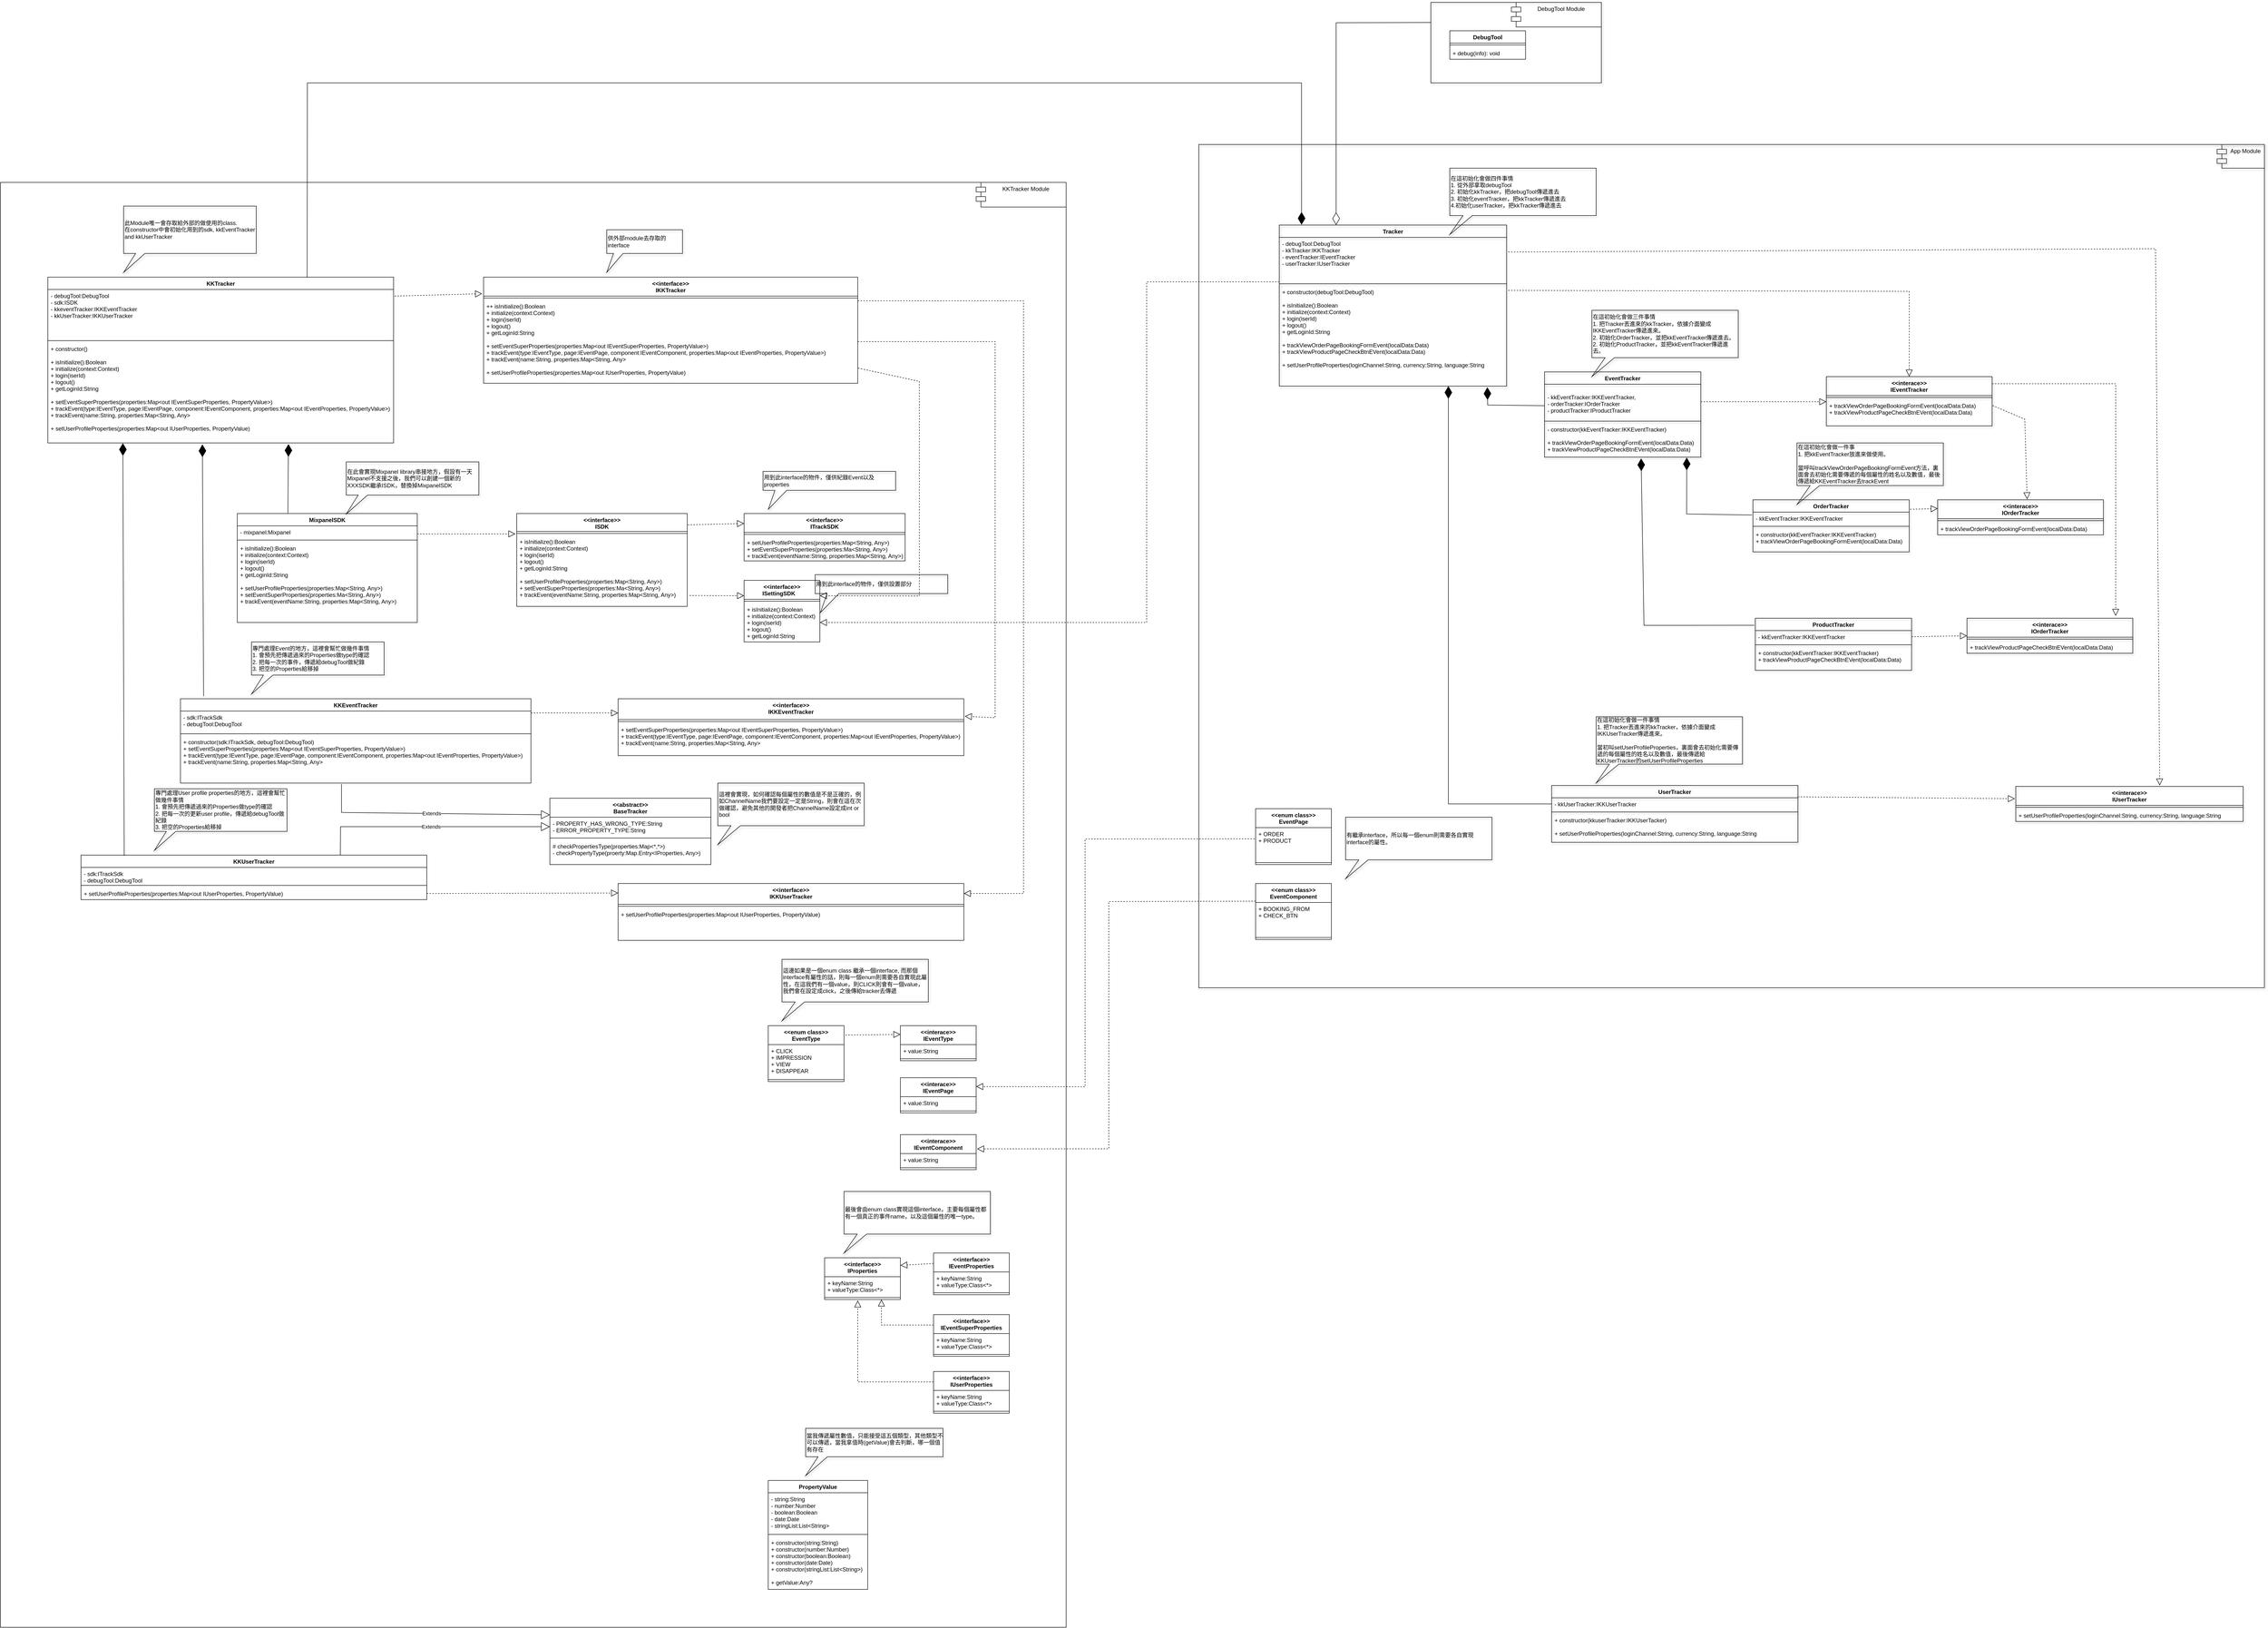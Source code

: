 <mxfile version="18.0.5" type="github">
  <diagram id="C5RBs43oDa-KdzZeNtuy" name="Page-1">
    <mxGraphModel dx="1960" dy="1758" grid="1" gridSize="10" guides="1" tooltips="1" connect="1" arrows="1" fold="1" page="1" pageScale="1" pageWidth="827" pageHeight="1169" math="0" shadow="0">
      <root>
        <mxCell id="WIyWlLk6GJQsqaUBKTNV-0" />
        <mxCell id="WIyWlLk6GJQsqaUBKTNV-1" parent="WIyWlLk6GJQsqaUBKTNV-0" />
        <mxCell id="8rjHVLUGmRl6VgzejmVH-151" value="" style="rounded=0.1;whiteSpace=wrap;html=1;fillColor=none;" parent="WIyWlLk6GJQsqaUBKTNV-1" vertex="1">
          <mxGeometry x="-380" y="-180" width="2250" height="3050" as="geometry" />
        </mxCell>
        <mxCell id="8rjHVLUGmRl6VgzejmVH-212" value="" style="rounded=0;whiteSpace=wrap;html=1;shadow=1;fillColor=none;" parent="WIyWlLk6GJQsqaUBKTNV-1" vertex="1">
          <mxGeometry x="2150" y="-260" width="2250" height="1780" as="geometry" />
        </mxCell>
        <mxCell id="8rjHVLUGmRl6VgzejmVH-10" value="DebugTool" style="swimlane;fontStyle=1;align=center;verticalAlign=top;childLayout=stackLayout;horizontal=1;startSize=26;horizontalStack=0;resizeParent=1;resizeParentMax=0;resizeLast=0;collapsible=1;marginBottom=0;" parent="WIyWlLk6GJQsqaUBKTNV-1" vertex="1">
          <mxGeometry x="2680" y="-500" width="160" height="60" as="geometry" />
        </mxCell>
        <mxCell id="8rjHVLUGmRl6VgzejmVH-12" value="" style="line;strokeWidth=1;fillColor=none;align=left;verticalAlign=middle;spacingTop=-1;spacingLeft=3;spacingRight=3;rotatable=0;labelPosition=right;points=[];portConstraint=eastwest;" parent="8rjHVLUGmRl6VgzejmVH-10" vertex="1">
          <mxGeometry y="26" width="160" height="8" as="geometry" />
        </mxCell>
        <mxCell id="8rjHVLUGmRl6VgzejmVH-13" value="+ debug(info): void" style="text;strokeColor=none;fillColor=none;align=left;verticalAlign=top;spacingLeft=4;spacingRight=4;overflow=hidden;rotatable=0;points=[[0,0.5],[1,0.5]];portConstraint=eastwest;" parent="8rjHVLUGmRl6VgzejmVH-10" vertex="1">
          <mxGeometry y="34" width="160" height="26" as="geometry" />
        </mxCell>
        <mxCell id="8rjHVLUGmRl6VgzejmVH-35" value="&lt;&lt;interface&gt;&gt;&#xa;ITrackSDK" style="swimlane;fontStyle=1;align=center;verticalAlign=top;childLayout=stackLayout;horizontal=1;startSize=40;horizontalStack=0;resizeParent=1;resizeParentMax=0;resizeLast=0;collapsible=1;marginBottom=0;" parent="WIyWlLk6GJQsqaUBKTNV-1" vertex="1">
          <mxGeometry x="1190" y="519" width="340" height="100" as="geometry" />
        </mxCell>
        <mxCell id="8rjHVLUGmRl6VgzejmVH-37" value="" style="line;strokeWidth=1;fillColor=none;align=left;verticalAlign=middle;spacingTop=-1;spacingLeft=3;spacingRight=3;rotatable=0;labelPosition=right;points=[];portConstraint=eastwest;" parent="8rjHVLUGmRl6VgzejmVH-35" vertex="1">
          <mxGeometry y="40" width="340" height="8" as="geometry" />
        </mxCell>
        <mxCell id="8rjHVLUGmRl6VgzejmVH-38" value="+ setUserProfileProperties(properties:Map&lt;String, Any&gt;)&#xa;+ setEventSuperProperties(properties:Ma&lt;String, Any&gt;)&#xa;+ trackEvent(eventName:String, properties:Map&lt;String, Any&gt;)" style="text;strokeColor=none;fillColor=none;align=left;verticalAlign=top;spacingLeft=4;spacingRight=4;overflow=hidden;rotatable=0;points=[[0,0.5],[1,0.5]];portConstraint=eastwest;" parent="8rjHVLUGmRl6VgzejmVH-35" vertex="1">
          <mxGeometry y="48" width="340" height="52" as="geometry" />
        </mxCell>
        <mxCell id="8rjHVLUGmRl6VgzejmVH-39" value="&lt;&lt;interface&gt;&gt;&#xa;ISettingSDK    " style="swimlane;fontStyle=1;align=center;verticalAlign=top;childLayout=stackLayout;horizontal=1;startSize=40;horizontalStack=0;resizeParent=1;resizeParentMax=0;resizeLast=0;collapsible=1;marginBottom=0;" parent="WIyWlLk6GJQsqaUBKTNV-1" vertex="1">
          <mxGeometry x="1190" y="660" width="160" height="130" as="geometry" />
        </mxCell>
        <mxCell id="8rjHVLUGmRl6VgzejmVH-41" value="" style="line;strokeWidth=1;fillColor=none;align=left;verticalAlign=middle;spacingTop=-1;spacingLeft=3;spacingRight=3;rotatable=0;labelPosition=right;points=[];portConstraint=eastwest;" parent="8rjHVLUGmRl6VgzejmVH-39" vertex="1">
          <mxGeometry y="40" width="160" height="8" as="geometry" />
        </mxCell>
        <mxCell id="8rjHVLUGmRl6VgzejmVH-42" value="+ isInitialize():Boolean&#xa;+ initialize(context:Context)&#xa;+ login(iserId)&#xa;+ logout()&#xa;+ getLoginId:String" style="text;strokeColor=none;fillColor=none;align=left;verticalAlign=top;spacingLeft=4;spacingRight=4;overflow=hidden;rotatable=0;points=[[0,0.5],[1,0.5]];portConstraint=eastwest;" parent="8rjHVLUGmRl6VgzejmVH-39" vertex="1">
          <mxGeometry y="48" width="160" height="82" as="geometry" />
        </mxCell>
        <mxCell id="8rjHVLUGmRl6VgzejmVH-45" value="MixpanelSDK" style="swimlane;fontStyle=1;align=center;verticalAlign=top;childLayout=stackLayout;horizontal=1;startSize=26;horizontalStack=0;resizeParent=1;resizeParentMax=0;resizeLast=0;collapsible=1;marginBottom=0;" parent="WIyWlLk6GJQsqaUBKTNV-1" vertex="1">
          <mxGeometry x="120" y="519" width="380" height="230" as="geometry" />
        </mxCell>
        <mxCell id="8rjHVLUGmRl6VgzejmVH-46" value="- mixpanel:Mixpanel" style="text;strokeColor=none;fillColor=none;align=left;verticalAlign=top;spacingLeft=4;spacingRight=4;overflow=hidden;rotatable=0;points=[[0,0.5],[1,0.5]];portConstraint=eastwest;" parent="8rjHVLUGmRl6VgzejmVH-45" vertex="1">
          <mxGeometry y="26" width="380" height="26" as="geometry" />
        </mxCell>
        <mxCell id="8rjHVLUGmRl6VgzejmVH-47" value="" style="line;strokeWidth=1;fillColor=none;align=left;verticalAlign=middle;spacingTop=-1;spacingLeft=3;spacingRight=3;rotatable=0;labelPosition=right;points=[];portConstraint=eastwest;" parent="8rjHVLUGmRl6VgzejmVH-45" vertex="1">
          <mxGeometry y="52" width="380" height="8" as="geometry" />
        </mxCell>
        <mxCell id="8rjHVLUGmRl6VgzejmVH-48" value="+ isInitialize():Boolean&#xa;+ initialize(context:Context)&#xa;+ login(iserId)&#xa;+ logout()&#xa;+ getLoginId:String&#xa;&#xa;+ setUserProfileProperties(properties:Map&lt;String, Any&gt;)&#xa;+ setEventSuperProperties(properties:Ma&lt;String, Any&gt;)&#xa;+ trackEvent(eventName:String, properties:Map&lt;String, Any&gt;)" style="text;strokeColor=none;fillColor=none;align=left;verticalAlign=top;spacingLeft=4;spacingRight=4;overflow=hidden;rotatable=0;points=[[0,0.5],[1,0.5]];portConstraint=eastwest;" parent="8rjHVLUGmRl6VgzejmVH-45" vertex="1">
          <mxGeometry y="60" width="380" height="170" as="geometry" />
        </mxCell>
        <mxCell id="8rjHVLUGmRl6VgzejmVH-49" value="" style="endArrow=block;dashed=1;endFill=0;endSize=12;html=1;rounded=0;entryX=-0.008;entryY=-0.02;entryDx=0;entryDy=0;entryPerimeter=0;" parent="WIyWlLk6GJQsqaUBKTNV-1" target="8rjHVLUGmRl6VgzejmVH-59" edge="1">
          <mxGeometry width="160" relative="1" as="geometry">
            <mxPoint x="500" y="562" as="sourcePoint" />
            <mxPoint x="1180" y="355" as="targetPoint" />
          </mxGeometry>
        </mxCell>
        <mxCell id="8rjHVLUGmRl6VgzejmVH-52" value="&lt;span style=&quot;color: rgba(0 , 0 , 0 , 0) ; font-family: monospace ; font-size: 0px&quot;&gt;%3CmxGraphModel%3E%3Croot%3E%3CmxCell%20id%3D%220%22%2F%3E%3CmxCell%20id%3D%221%22%20parent%3D%220%22%2F%3E%3CmxCell%20id%3D%222%22%20value%3D%22%26lt%3Bspan%26gt%3B%2B%20isInitialize()%3ABoolean%26lt%3B%2Fspan%26gt%3B%26lt%3Bbr%20style%3D%26quot%3Bpadding%3A%200px%20%3B%20margin%3A%200px%26quot%3B%26gt%3B%26lt%3Bspan%26gt%3B%2B%20initialize(context%3AContext)%26lt%3B%2Fspan%26gt%3B%26lt%3Bbr%20style%3D%26quot%3Bpadding%3A%200px%20%3B%20margin%3A%200px%26quot%3B%26gt%3B%26lt%3Bspan%26gt%3B%2B%20login(iserId)%26lt%3B%2Fspan%26gt%3B%26lt%3Bbr%20style%3D%26quot%3Bpadding%3A%200px%20%3B%20margin%3A%200px%26quot%3B%26gt%3B%26lt%3Bspan%26gt%3B%2B%20logout()%26lt%3B%2Fspan%26gt%3B%26lt%3Bbr%20style%3D%26quot%3Bpadding%3A%200px%20%3B%20margin%3A%200px%26quot%3B%26gt%3B%26lt%3Bspan%26gt%3B%2B%20getLoginId%3AString%26lt%3B%2Fspan%26gt%3B%26lt%3Bspan%26gt%3B%26lt%3Bbr%26gt%3B%2B%20setUserProfileProperties(properties%3AMap%26amp%3Blt%3BString%2C%20Any%26amp%3Bgt%3B)%26lt%3B%2Fspan%26gt%3B%26lt%3Bbr%20style%3D%26quot%3Bpadding%3A%200px%20%3B%20margin%3A%200px%26quot%3B%26gt%3B%26lt%3Bspan%26gt%3B%2B%20setEventSuperProperties(properties%3AMa%26amp%3Blt%3BString%2C%20Any%26amp%3Bgt%3B)%26lt%3B%2Fspan%26gt%3B%26lt%3Bbr%20style%3D%26quot%3Bpadding%3A%200px%20%3B%20margin%3A%200px%26quot%3B%26gt%3B%26lt%3Bspan%26gt%3B%2B%20trackEvent(eventName%3AString%2C%20properties%3AMap%26amp%3Blt%3BString%2C%20Any%26amp%3Bgt%3B)%26lt%3B%2Fspan%26gt%3B%22%20style%3D%22text%3Bhtml%3D1%3Balign%3Dleft%3BverticalAlign%3Dmiddle%3Bresizable%3D0%3Bpoints%3D%5B%5D%3Bautosize%3D1%3BstrokeColor%3Dnone%3BfillColor%3Dnone%3B%22%20vertex%3D%221%22%20parent%3D%221%22%3E%3CmxGeometry%20x%3D%22530%22%20y%3D%22397%22%20width%3D%22297%22%20height%3D%22120%22%20as%3D%22geometry%22%2F%3E%3C%2FmxCell%3E%3C%2Froot%3E%3C%2FmxGraphModel%3E&lt;/span&gt;" style="text;html=1;align=center;verticalAlign=middle;resizable=0;points=[];autosize=1;strokeColor=none;fillColor=none;" parent="WIyWlLk6GJQsqaUBKTNV-1" vertex="1">
          <mxGeometry x="1310" y="378" width="20" height="20" as="geometry" />
        </mxCell>
        <mxCell id="8rjHVLUGmRl6VgzejmVH-56" value="&lt;&lt;interface&gt;&gt;&#xa;ISDK" style="swimlane;fontStyle=1;align=center;verticalAlign=top;childLayout=stackLayout;horizontal=1;startSize=38;horizontalStack=0;resizeParent=1;resizeParentMax=0;resizeLast=0;collapsible=1;marginBottom=0;" parent="WIyWlLk6GJQsqaUBKTNV-1" vertex="1">
          <mxGeometry x="710" y="519" width="360" height="196" as="geometry" />
        </mxCell>
        <mxCell id="8rjHVLUGmRl6VgzejmVH-58" value="" style="line;strokeWidth=1;fillColor=none;align=left;verticalAlign=middle;spacingTop=-1;spacingLeft=3;spacingRight=3;rotatable=0;labelPosition=right;points=[];portConstraint=eastwest;" parent="8rjHVLUGmRl6VgzejmVH-56" vertex="1">
          <mxGeometry y="38" width="360" height="8" as="geometry" />
        </mxCell>
        <mxCell id="8rjHVLUGmRl6VgzejmVH-59" value="+ isInitialize():Boolean&#xa;+ initialize(context:Context)&#xa;+ login(iserId)&#xa;+ logout()&#xa;+ getLoginId:String&#xa;&#xa;+ setUserProfileProperties(properties:Map&lt;String, Any&gt;)&#xa;+ setEventSuperProperties(properties:Ma&lt;String, Any&gt;)&#xa;+ trackEvent(eventName:String, properties:Map&lt;String, Any&gt;)" style="text;strokeColor=none;fillColor=none;align=left;verticalAlign=top;spacingLeft=4;spacingRight=4;overflow=hidden;rotatable=0;points=[[0,0.5],[1,0.5]];portConstraint=eastwest;" parent="8rjHVLUGmRl6VgzejmVH-56" vertex="1">
          <mxGeometry y="46" width="360" height="150" as="geometry" />
        </mxCell>
        <mxCell id="8rjHVLUGmRl6VgzejmVH-62" value="&lt;&lt;interface&gt;&gt;&#xa;IKKEventTracker" style="swimlane;fontStyle=1;align=center;verticalAlign=top;childLayout=stackLayout;horizontal=1;startSize=44;horizontalStack=0;resizeParent=1;resizeParentMax=0;resizeLast=0;collapsible=1;marginBottom=0;" parent="WIyWlLk6GJQsqaUBKTNV-1" vertex="1">
          <mxGeometry x="924" y="910" width="730" height="120" as="geometry" />
        </mxCell>
        <mxCell id="8rjHVLUGmRl6VgzejmVH-64" value="" style="line;strokeWidth=1;fillColor=none;align=left;verticalAlign=middle;spacingTop=-1;spacingLeft=3;spacingRight=3;rotatable=0;labelPosition=right;points=[];portConstraint=eastwest;" parent="8rjHVLUGmRl6VgzejmVH-62" vertex="1">
          <mxGeometry y="44" width="730" height="8" as="geometry" />
        </mxCell>
        <mxCell id="8rjHVLUGmRl6VgzejmVH-65" value="+ setEventSuperProperties(properties:Map&lt;out IEventSuperProperties, PropertyValue&gt;)&#xa;+ trackEvent(type:IEventType, page:IEventPage, component:IEventComponent, properties:Map&lt;out IEventProperties, PropertyValue&gt;)&#xa;+ trackEvent(name:String, properties:Map&lt;String, Any&gt;" style="text;strokeColor=none;fillColor=none;align=left;verticalAlign=top;spacingLeft=4;spacingRight=4;overflow=hidden;rotatable=0;points=[[0,0.5],[1,0.5]];portConstraint=eastwest;" parent="8rjHVLUGmRl6VgzejmVH-62" vertex="1">
          <mxGeometry y="52" width="730" height="68" as="geometry" />
        </mxCell>
        <mxCell id="8rjHVLUGmRl6VgzejmVH-69" value="KKEventTracker" style="swimlane;fontStyle=1;align=center;verticalAlign=top;childLayout=stackLayout;horizontal=1;startSize=26;horizontalStack=0;resizeParent=1;resizeParentMax=0;resizeLast=0;collapsible=1;marginBottom=0;" parent="WIyWlLk6GJQsqaUBKTNV-1" vertex="1">
          <mxGeometry y="910" width="740" height="178" as="geometry" />
        </mxCell>
        <mxCell id="8rjHVLUGmRl6VgzejmVH-70" value="- sdk:ITrackSdk&#xa;- debugTool:DebugTool" style="text;strokeColor=none;fillColor=none;align=left;verticalAlign=top;spacingLeft=4;spacingRight=4;overflow=hidden;rotatable=0;points=[[0,0.5],[1,0.5]];portConstraint=eastwest;" parent="8rjHVLUGmRl6VgzejmVH-69" vertex="1">
          <mxGeometry y="26" width="740" height="44" as="geometry" />
        </mxCell>
        <mxCell id="8rjHVLUGmRl6VgzejmVH-71" value="" style="line;strokeWidth=1;fillColor=none;align=left;verticalAlign=middle;spacingTop=-1;spacingLeft=3;spacingRight=3;rotatable=0;labelPosition=right;points=[];portConstraint=eastwest;" parent="8rjHVLUGmRl6VgzejmVH-69" vertex="1">
          <mxGeometry y="70" width="740" height="8" as="geometry" />
        </mxCell>
        <mxCell id="8rjHVLUGmRl6VgzejmVH-72" value="+ constructor(sdk:ITrackSdk, debugTool:DebugTool)&#xa;+ setEventSuperProperties(properties:Map&lt;out IEventSuperProperties, PropertyValue&gt;)&#xa;+ trackEvent(type:IEventType, page:IEventPage, component:IEventComponent, properties:Map&lt;out IEventProperties, PropertyValue&gt;)&#xa;+ trackEvent(name:String, properties:Map&lt;String, Any&gt;" style="text;strokeColor=none;fillColor=none;align=left;verticalAlign=top;spacingLeft=4;spacingRight=4;overflow=hidden;rotatable=0;points=[[0,0.5],[1,0.5]];portConstraint=eastwest;" parent="8rjHVLUGmRl6VgzejmVH-69" vertex="1">
          <mxGeometry y="78" width="740" height="100" as="geometry" />
        </mxCell>
        <mxCell id="8rjHVLUGmRl6VgzejmVH-74" value="" style="endArrow=block;dashed=1;endFill=0;endSize=12;html=1;rounded=0;entryX=0;entryY=0.25;entryDx=0;entryDy=0;" parent="WIyWlLk6GJQsqaUBKTNV-1" target="8rjHVLUGmRl6VgzejmVH-62" edge="1">
          <mxGeometry width="160" relative="1" as="geometry">
            <mxPoint x="740" y="940" as="sourcePoint" />
            <mxPoint x="1720" y="1480" as="targetPoint" />
          </mxGeometry>
        </mxCell>
        <mxCell id="8rjHVLUGmRl6VgzejmVH-75" value="&lt;&lt;interface&gt;&gt;&#xa;IKKUserTracker" style="swimlane;fontStyle=1;align=center;verticalAlign=top;childLayout=stackLayout;horizontal=1;startSize=44;horizontalStack=0;resizeParent=1;resizeParentMax=0;resizeLast=0;collapsible=1;marginBottom=0;" parent="WIyWlLk6GJQsqaUBKTNV-1" vertex="1">
          <mxGeometry x="924" y="1300" width="730" height="120" as="geometry" />
        </mxCell>
        <mxCell id="8rjHVLUGmRl6VgzejmVH-76" value="" style="line;strokeWidth=1;fillColor=none;align=left;verticalAlign=middle;spacingTop=-1;spacingLeft=3;spacingRight=3;rotatable=0;labelPosition=right;points=[];portConstraint=eastwest;" parent="8rjHVLUGmRl6VgzejmVH-75" vertex="1">
          <mxGeometry y="44" width="730" height="8" as="geometry" />
        </mxCell>
        <mxCell id="8rjHVLUGmRl6VgzejmVH-77" value="+ setUserProfileProperties(properties:Map&lt;out IUserProperties, PropertyValue)" style="text;strokeColor=none;fillColor=none;align=left;verticalAlign=top;spacingLeft=4;spacingRight=4;overflow=hidden;rotatable=0;points=[[0,0.5],[1,0.5]];portConstraint=eastwest;" parent="8rjHVLUGmRl6VgzejmVH-75" vertex="1">
          <mxGeometry y="52" width="730" height="68" as="geometry" />
        </mxCell>
        <mxCell id="8rjHVLUGmRl6VgzejmVH-78" value="KKUserTracker" style="swimlane;fontStyle=1;align=center;verticalAlign=top;childLayout=stackLayout;horizontal=1;startSize=26;horizontalStack=0;resizeParent=1;resizeParentMax=0;resizeLast=0;collapsible=1;marginBottom=0;" parent="WIyWlLk6GJQsqaUBKTNV-1" vertex="1">
          <mxGeometry x="-210" y="1240" width="730" height="94" as="geometry" />
        </mxCell>
        <mxCell id="8rjHVLUGmRl6VgzejmVH-79" value="- sdk:ITrackSdk&#xa;- debugTool:DebugTool" style="text;strokeColor=none;fillColor=none;align=left;verticalAlign=top;spacingLeft=4;spacingRight=4;overflow=hidden;rotatable=0;points=[[0,0.5],[1,0.5]];portConstraint=eastwest;" parent="8rjHVLUGmRl6VgzejmVH-78" vertex="1">
          <mxGeometry y="26" width="730" height="34" as="geometry" />
        </mxCell>
        <mxCell id="8rjHVLUGmRl6VgzejmVH-80" value="" style="line;strokeWidth=1;fillColor=none;align=left;verticalAlign=middle;spacingTop=-1;spacingLeft=3;spacingRight=3;rotatable=0;labelPosition=right;points=[];portConstraint=eastwest;" parent="8rjHVLUGmRl6VgzejmVH-78" vertex="1">
          <mxGeometry y="60" width="730" height="8" as="geometry" />
        </mxCell>
        <mxCell id="8rjHVLUGmRl6VgzejmVH-81" value="+ setUserProfileProperties(properties:Map&lt;out IUserProperties, PropertyValue)" style="text;strokeColor=none;fillColor=none;align=left;verticalAlign=top;spacingLeft=4;spacingRight=4;overflow=hidden;rotatable=0;points=[[0,0.5],[1,0.5]];portConstraint=eastwest;" parent="8rjHVLUGmRl6VgzejmVH-78" vertex="1">
          <mxGeometry y="68" width="730" height="26" as="geometry" />
        </mxCell>
        <mxCell id="8rjHVLUGmRl6VgzejmVH-82" value="" style="endArrow=block;dashed=1;endFill=0;endSize=12;html=1;rounded=0;entryX=0;entryY=0.167;entryDx=0;entryDy=0;exitX=1;exitY=0.5;exitDx=0;exitDy=0;entryPerimeter=0;" parent="WIyWlLk6GJQsqaUBKTNV-1" source="8rjHVLUGmRl6VgzejmVH-81" target="8rjHVLUGmRl6VgzejmVH-75" edge="1">
          <mxGeometry width="160" relative="1" as="geometry">
            <mxPoint x="1610" y="1521.004" as="sourcePoint" />
            <mxPoint x="1780" y="1520" as="targetPoint" />
          </mxGeometry>
        </mxCell>
        <mxCell id="8rjHVLUGmRl6VgzejmVH-83" value="&lt;&lt;abstract&gt;&gt;&#xa;BaseTracker" style="swimlane;fontStyle=1;align=center;verticalAlign=top;childLayout=stackLayout;horizontal=1;startSize=40;horizontalStack=0;resizeParent=1;resizeParentMax=0;resizeLast=0;collapsible=1;marginBottom=0;" parent="WIyWlLk6GJQsqaUBKTNV-1" vertex="1">
          <mxGeometry x="780" y="1120" width="340" height="140" as="geometry" />
        </mxCell>
        <mxCell id="8rjHVLUGmRl6VgzejmVH-84" value="- PROPERTY_HAS_WRONG_TYPE:String&#xa;- ERROR_PROPERTY_TYPE:String" style="text;strokeColor=none;fillColor=none;align=left;verticalAlign=top;spacingLeft=4;spacingRight=4;overflow=hidden;rotatable=0;points=[[0,0.5],[1,0.5]];portConstraint=eastwest;" parent="8rjHVLUGmRl6VgzejmVH-83" vertex="1">
          <mxGeometry y="40" width="340" height="40" as="geometry" />
        </mxCell>
        <mxCell id="8rjHVLUGmRl6VgzejmVH-85" value="" style="line;strokeWidth=1;fillColor=none;align=left;verticalAlign=middle;spacingTop=-1;spacingLeft=3;spacingRight=3;rotatable=0;labelPosition=right;points=[];portConstraint=eastwest;" parent="8rjHVLUGmRl6VgzejmVH-83" vertex="1">
          <mxGeometry y="80" width="340" height="8" as="geometry" />
        </mxCell>
        <mxCell id="8rjHVLUGmRl6VgzejmVH-86" value="# checkPropertiesType(properties:Map&lt;*,*&gt;)&#xa;- checkPropertyType(proerty:Map.Entry&lt;IProperties, Any&gt;)" style="text;strokeColor=none;fillColor=none;align=left;verticalAlign=top;spacingLeft=4;spacingRight=4;overflow=hidden;rotatable=0;points=[[0,0.5],[1,0.5]];portConstraint=eastwest;" parent="8rjHVLUGmRl6VgzejmVH-83" vertex="1">
          <mxGeometry y="88" width="340" height="52" as="geometry" />
        </mxCell>
        <mxCell id="8rjHVLUGmRl6VgzejmVH-88" value="Extends" style="endArrow=block;endSize=16;endFill=0;html=1;rounded=0;entryX=0;entryY=0.5;entryDx=0;entryDy=0;exitX=0.75;exitY=0;exitDx=0;exitDy=0;" parent="WIyWlLk6GJQsqaUBKTNV-1" source="8rjHVLUGmRl6VgzejmVH-78" target="8rjHVLUGmRl6VgzejmVH-84" edge="1">
          <mxGeometry width="160" relative="1" as="geometry">
            <mxPoint x="1600" y="1499.01" as="sourcePoint" />
            <mxPoint x="1817.96" y="1520.99" as="targetPoint" />
            <Array as="points">
              <mxPoint x="338" y="1180" />
            </Array>
          </mxGeometry>
        </mxCell>
        <mxCell id="8rjHVLUGmRl6VgzejmVH-89" value="&lt;&lt;interface&gt;&gt;&#xa;IKKTracker" style="swimlane;fontStyle=1;align=center;verticalAlign=top;childLayout=stackLayout;horizontal=1;startSize=40;horizontalStack=0;resizeParent=1;resizeParentMax=0;resizeLast=0;collapsible=1;marginBottom=0;" parent="WIyWlLk6GJQsqaUBKTNV-1" vertex="1">
          <mxGeometry x="640" y="20" width="790" height="224" as="geometry" />
        </mxCell>
        <mxCell id="8rjHVLUGmRl6VgzejmVH-91" value="" style="line;strokeWidth=1;fillColor=none;align=left;verticalAlign=middle;spacingTop=-1;spacingLeft=3;spacingRight=3;rotatable=0;labelPosition=right;points=[];portConstraint=eastwest;" parent="8rjHVLUGmRl6VgzejmVH-89" vertex="1">
          <mxGeometry y="40" width="790" height="8" as="geometry" />
        </mxCell>
        <mxCell id="8rjHVLUGmRl6VgzejmVH-92" value="++ isInitialize():Boolean&#xa;+ initialize(context:Context)&#xa;+ login(iserId)&#xa;+ logout()&#xa;+ getLoginId:String&#xa;&#xa;+ setEventSuperProperties(properties:Map&lt;out IEventSuperProperties, PropertyValue&gt;)&#xa;+ trackEvent(type:IEventType, page:IEventPage, component:IEventComponent, properties:Map&lt;out IEventProperties, PropertyValue&gt;)&#xa;+ trackEvent(name:String, properties:Map&lt;String, Any&gt;&#xa;&#xa;+ setUserProfileProperties(properties:Map&lt;out IUserProperties, PropertyValue)" style="text;strokeColor=none;fillColor=none;align=left;verticalAlign=top;spacingLeft=4;spacingRight=4;overflow=hidden;rotatable=0;points=[[0,0.5],[1,0.5]];portConstraint=eastwest;" parent="8rjHVLUGmRl6VgzejmVH-89" vertex="1">
          <mxGeometry y="48" width="790" height="176" as="geometry" />
        </mxCell>
        <mxCell id="8rjHVLUGmRl6VgzejmVH-93" value="KKTracker" style="swimlane;fontStyle=1;align=center;verticalAlign=top;childLayout=stackLayout;horizontal=1;startSize=26;horizontalStack=0;resizeParent=1;resizeParentMax=0;resizeLast=0;collapsible=1;marginBottom=0;" parent="WIyWlLk6GJQsqaUBKTNV-1" vertex="1">
          <mxGeometry x="-280" y="20" width="730" height="350" as="geometry" />
        </mxCell>
        <mxCell id="8rjHVLUGmRl6VgzejmVH-94" value="- debugTool:DebugTool&#xa;- sdk:ISDK&#xa;- kkeventTracker:IKKEventTracker&#xa;- kkUserTracker:IKKUserTracker" style="text;strokeColor=none;fillColor=none;align=left;verticalAlign=top;spacingLeft=4;spacingRight=4;overflow=hidden;rotatable=0;points=[[0,0.5],[1,0.5]];portConstraint=eastwest;" parent="8rjHVLUGmRl6VgzejmVH-93" vertex="1">
          <mxGeometry y="26" width="730" height="104" as="geometry" />
        </mxCell>
        <mxCell id="8rjHVLUGmRl6VgzejmVH-95" value="" style="line;strokeWidth=1;fillColor=none;align=left;verticalAlign=middle;spacingTop=-1;spacingLeft=3;spacingRight=3;rotatable=0;labelPosition=right;points=[];portConstraint=eastwest;" parent="8rjHVLUGmRl6VgzejmVH-93" vertex="1">
          <mxGeometry y="130" width="730" height="8" as="geometry" />
        </mxCell>
        <mxCell id="8rjHVLUGmRl6VgzejmVH-96" value="+ constructor()&#xa;&#xa;+ isInitialize():Boolean&#xa;+ initialize(context:Context)&#xa;+ login(iserId)&#xa;+ logout()&#xa;+ getLoginId:String&#xa;&#xa;+ setEventSuperProperties(properties:Map&lt;out IEventSuperProperties, PropertyValue&gt;)&#xa;+ trackEvent(type:IEventType, page:IEventPage, component:IEventComponent, properties:Map&lt;out IEventProperties, PropertyValue&gt;)&#xa;+ trackEvent(name:String, properties:Map&lt;String, Any&gt;&#xa;&#xa;+ setUserProfileProperties(properties:Map&lt;out IUserProperties, PropertyValue)" style="text;strokeColor=none;fillColor=none;align=left;verticalAlign=top;spacingLeft=4;spacingRight=4;overflow=hidden;rotatable=0;points=[[0,0.5],[1,0.5]];portConstraint=eastwest;" parent="8rjHVLUGmRl6VgzejmVH-93" vertex="1">
          <mxGeometry y="138" width="730" height="212" as="geometry" />
        </mxCell>
        <mxCell id="8rjHVLUGmRl6VgzejmVH-100" value="" style="endArrow=block;dashed=1;endFill=0;endSize=12;html=1;rounded=0;exitX=1.003;exitY=0.122;exitDx=0;exitDy=0;exitPerimeter=0;entryX=0;entryY=0.21;entryDx=0;entryDy=0;entryPerimeter=0;" parent="WIyWlLk6GJQsqaUBKTNV-1" source="8rjHVLUGmRl6VgzejmVH-56" target="8rjHVLUGmRl6VgzejmVH-35" edge="1">
          <mxGeometry width="160" relative="1" as="geometry">
            <mxPoint x="1060" y="540" as="sourcePoint" />
            <mxPoint x="1190" y="548" as="targetPoint" />
          </mxGeometry>
        </mxCell>
        <mxCell id="8rjHVLUGmRl6VgzejmVH-101" value="" style="endArrow=block;dashed=1;endFill=0;endSize=12;html=1;rounded=0;exitX=1.014;exitY=0.847;exitDx=0;exitDy=0;exitPerimeter=0;entryX=0;entryY=0.25;entryDx=0;entryDy=0;" parent="WIyWlLk6GJQsqaUBKTNV-1" source="8rjHVLUGmRl6VgzejmVH-59" target="8rjHVLUGmRl6VgzejmVH-39" edge="1">
          <mxGeometry width="160" relative="1" as="geometry">
            <mxPoint x="1070.0" y="670.008" as="sourcePoint" />
            <mxPoint x="1187.84" y="670" as="targetPoint" />
          </mxGeometry>
        </mxCell>
        <mxCell id="8rjHVLUGmRl6VgzejmVH-102" value="" style="endArrow=block;dashed=1;endFill=0;endSize=12;html=1;rounded=0;entryX=-0.004;entryY=0.156;entryDx=0;entryDy=0;entryPerimeter=0;exitX=1.003;exitY=0.135;exitDx=0;exitDy=0;exitPerimeter=0;" parent="WIyWlLk6GJQsqaUBKTNV-1" source="8rjHVLUGmRl6VgzejmVH-94" target="8rjHVLUGmRl6VgzejmVH-89" edge="1">
          <mxGeometry width="160" relative="1" as="geometry">
            <mxPoint x="380" y="110" as="sourcePoint" />
            <mxPoint x="587.12" y="110" as="targetPoint" />
          </mxGeometry>
        </mxCell>
        <mxCell id="8rjHVLUGmRl6VgzejmVH-107" value="Extends" style="endArrow=block;endSize=16;endFill=0;html=1;rounded=0;entryX=0;entryY=0.25;entryDx=0;entryDy=0;" parent="WIyWlLk6GJQsqaUBKTNV-1" target="8rjHVLUGmRl6VgzejmVH-83" edge="1">
          <mxGeometry width="160" relative="1" as="geometry">
            <mxPoint x="340" y="1090" as="sourcePoint" />
            <mxPoint x="520" y="1150" as="targetPoint" />
            <Array as="points">
              <mxPoint x="340" y="1150" />
            </Array>
          </mxGeometry>
        </mxCell>
        <mxCell id="8rjHVLUGmRl6VgzejmVH-108" value="" style="endArrow=block;dashed=1;endFill=0;endSize=12;html=1;rounded=0;entryX=1;entryY=0.25;entryDx=0;entryDy=0;exitX=1.001;exitY=0.818;exitDx=0;exitDy=0;exitPerimeter=0;" parent="WIyWlLk6GJQsqaUBKTNV-1" source="8rjHVLUGmRl6VgzejmVH-92" target="8rjHVLUGmRl6VgzejmVH-39" edge="1">
          <mxGeometry width="160" relative="1" as="geometry">
            <mxPoint x="1430" y="100" as="sourcePoint" />
            <mxPoint x="1560" y="820" as="targetPoint" />
            <Array as="points">
              <mxPoint x="1560" y="240" />
              <mxPoint x="1560" y="693" />
            </Array>
          </mxGeometry>
        </mxCell>
        <mxCell id="8rjHVLUGmRl6VgzejmVH-109" value="" style="endArrow=block;dashed=1;endFill=0;endSize=12;html=1;rounded=0;entryX=1.003;entryY=0.308;entryDx=0;entryDy=0;entryPerimeter=0;" parent="WIyWlLk6GJQsqaUBKTNV-1" target="8rjHVLUGmRl6VgzejmVH-62" edge="1">
          <mxGeometry width="160" relative="1" as="geometry">
            <mxPoint x="1430" y="156" as="sourcePoint" />
            <mxPoint x="1650" y="940" as="targetPoint" />
            <Array as="points">
              <mxPoint x="1720" y="156" />
              <mxPoint x="1720" y="950" />
            </Array>
          </mxGeometry>
        </mxCell>
        <mxCell id="8rjHVLUGmRl6VgzejmVH-110" value="" style="endArrow=block;dashed=1;endFill=0;endSize=12;html=1;rounded=0;entryX=1;entryY=0.175;entryDx=0;entryDy=0;entryPerimeter=0;" parent="WIyWlLk6GJQsqaUBKTNV-1" target="8rjHVLUGmRl6VgzejmVH-75" edge="1">
          <mxGeometry width="160" relative="1" as="geometry">
            <mxPoint x="1430" y="70" as="sourcePoint" />
            <mxPoint x="1656.19" y="851.96" as="targetPoint" />
            <Array as="points">
              <mxPoint x="1780" y="70" />
              <mxPoint x="1780" y="1321" />
            </Array>
          </mxGeometry>
        </mxCell>
        <mxCell id="8rjHVLUGmRl6VgzejmVH-111" value="&lt;&lt;interace&gt;&gt;&#xa;IEventType" style="swimlane;fontStyle=1;align=center;verticalAlign=top;childLayout=stackLayout;horizontal=1;startSize=40;horizontalStack=0;resizeParent=1;resizeParentMax=0;resizeLast=0;collapsible=1;marginBottom=0;" parent="WIyWlLk6GJQsqaUBKTNV-1" vertex="1">
          <mxGeometry x="1520" y="1600" width="160" height="74" as="geometry" />
        </mxCell>
        <mxCell id="8rjHVLUGmRl6VgzejmVH-112" value="+ value:String" style="text;strokeColor=none;fillColor=none;align=left;verticalAlign=top;spacingLeft=4;spacingRight=4;overflow=hidden;rotatable=0;points=[[0,0.5],[1,0.5]];portConstraint=eastwest;" parent="8rjHVLUGmRl6VgzejmVH-111" vertex="1">
          <mxGeometry y="40" width="160" height="26" as="geometry" />
        </mxCell>
        <mxCell id="8rjHVLUGmRl6VgzejmVH-113" value="" style="line;strokeWidth=1;fillColor=none;align=left;verticalAlign=middle;spacingTop=-1;spacingLeft=3;spacingRight=3;rotatable=0;labelPosition=right;points=[];portConstraint=eastwest;" parent="8rjHVLUGmRl6VgzejmVH-111" vertex="1">
          <mxGeometry y="66" width="160" height="8" as="geometry" />
        </mxCell>
        <mxCell id="8rjHVLUGmRl6VgzejmVH-115" value="&lt;&lt;enum class&gt;&gt;&#xa;EventType" style="swimlane;fontStyle=1;align=center;verticalAlign=top;childLayout=stackLayout;horizontal=1;startSize=40;horizontalStack=0;resizeParent=1;resizeParentMax=0;resizeLast=0;collapsible=1;marginBottom=0;" parent="WIyWlLk6GJQsqaUBKTNV-1" vertex="1">
          <mxGeometry x="1241" y="1600" width="160" height="118" as="geometry" />
        </mxCell>
        <mxCell id="8rjHVLUGmRl6VgzejmVH-116" value="+ CLICK&#xa;+ IMPRESSION&#xa;+ VIEW&#xa;+ DISAPPEAR" style="text;strokeColor=none;fillColor=none;align=left;verticalAlign=top;spacingLeft=4;spacingRight=4;overflow=hidden;rotatable=0;points=[[0,0.5],[1,0.5]];portConstraint=eastwest;" parent="8rjHVLUGmRl6VgzejmVH-115" vertex="1">
          <mxGeometry y="40" width="160" height="70" as="geometry" />
        </mxCell>
        <mxCell id="8rjHVLUGmRl6VgzejmVH-117" value="" style="line;strokeWidth=1;fillColor=none;align=left;verticalAlign=middle;spacingTop=-1;spacingLeft=3;spacingRight=3;rotatable=0;labelPosition=right;points=[];portConstraint=eastwest;" parent="8rjHVLUGmRl6VgzejmVH-115" vertex="1">
          <mxGeometry y="110" width="160" height="8" as="geometry" />
        </mxCell>
        <mxCell id="8rjHVLUGmRl6VgzejmVH-120" value="" style="endArrow=block;dashed=1;endFill=0;endSize=12;html=1;rounded=0;entryX=0;entryY=0.25;entryDx=0;entryDy=0;exitX=1.019;exitY=0.169;exitDx=0;exitDy=0;exitPerimeter=0;" parent="WIyWlLk6GJQsqaUBKTNV-1" source="8rjHVLUGmRl6VgzejmVH-115" target="8rjHVLUGmRl6VgzejmVH-111" edge="1">
          <mxGeometry width="160" relative="1" as="geometry">
            <mxPoint x="1030" y="1570" as="sourcePoint" />
            <mxPoint x="1190" y="1570" as="targetPoint" />
          </mxGeometry>
        </mxCell>
        <mxCell id="8rjHVLUGmRl6VgzejmVH-121" value="&lt;&lt;interace&gt;&gt;&#xa;IEventPage" style="swimlane;fontStyle=1;align=center;verticalAlign=top;childLayout=stackLayout;horizontal=1;startSize=40;horizontalStack=0;resizeParent=1;resizeParentMax=0;resizeLast=0;collapsible=1;marginBottom=0;" parent="WIyWlLk6GJQsqaUBKTNV-1" vertex="1">
          <mxGeometry x="1520" y="1710" width="160" height="74" as="geometry" />
        </mxCell>
        <mxCell id="8rjHVLUGmRl6VgzejmVH-122" value="+ value:String" style="text;strokeColor=none;fillColor=none;align=left;verticalAlign=top;spacingLeft=4;spacingRight=4;overflow=hidden;rotatable=0;points=[[0,0.5],[1,0.5]];portConstraint=eastwest;" parent="8rjHVLUGmRl6VgzejmVH-121" vertex="1">
          <mxGeometry y="40" width="160" height="26" as="geometry" />
        </mxCell>
        <mxCell id="8rjHVLUGmRl6VgzejmVH-123" value="" style="line;strokeWidth=1;fillColor=none;align=left;verticalAlign=middle;spacingTop=-1;spacingLeft=3;spacingRight=3;rotatable=0;labelPosition=right;points=[];portConstraint=eastwest;" parent="8rjHVLUGmRl6VgzejmVH-121" vertex="1">
          <mxGeometry y="66" width="160" height="8" as="geometry" />
        </mxCell>
        <mxCell id="8rjHVLUGmRl6VgzejmVH-124" value="&lt;&lt;interace&gt;&gt;&#xa;IEventComponent" style="swimlane;fontStyle=1;align=center;verticalAlign=top;childLayout=stackLayout;horizontal=1;startSize=40;horizontalStack=0;resizeParent=1;resizeParentMax=0;resizeLast=0;collapsible=1;marginBottom=0;" parent="WIyWlLk6GJQsqaUBKTNV-1" vertex="1">
          <mxGeometry x="1520" y="1830" width="160" height="74" as="geometry" />
        </mxCell>
        <mxCell id="8rjHVLUGmRl6VgzejmVH-125" value="+ value:String" style="text;strokeColor=none;fillColor=none;align=left;verticalAlign=top;spacingLeft=4;spacingRight=4;overflow=hidden;rotatable=0;points=[[0,0.5],[1,0.5]];portConstraint=eastwest;" parent="8rjHVLUGmRl6VgzejmVH-124" vertex="1">
          <mxGeometry y="40" width="160" height="26" as="geometry" />
        </mxCell>
        <mxCell id="8rjHVLUGmRl6VgzejmVH-126" value="" style="line;strokeWidth=1;fillColor=none;align=left;verticalAlign=middle;spacingTop=-1;spacingLeft=3;spacingRight=3;rotatable=0;labelPosition=right;points=[];portConstraint=eastwest;" parent="8rjHVLUGmRl6VgzejmVH-124" vertex="1">
          <mxGeometry y="66" width="160" height="8" as="geometry" />
        </mxCell>
        <mxCell id="8rjHVLUGmRl6VgzejmVH-127" value="&lt;&lt;interface&gt;&gt;&#xa;IProperties" style="swimlane;fontStyle=1;align=center;verticalAlign=top;childLayout=stackLayout;horizontal=1;startSize=40;horizontalStack=0;resizeParent=1;resizeParentMax=0;resizeLast=0;collapsible=1;marginBottom=0;" parent="WIyWlLk6GJQsqaUBKTNV-1" vertex="1">
          <mxGeometry x="1360" y="2090" width="160" height="88" as="geometry" />
        </mxCell>
        <mxCell id="8rjHVLUGmRl6VgzejmVH-128" value="+ keyName:String&#xa;+ valueType:Class&lt;*&gt;" style="text;strokeColor=none;fillColor=none;align=left;verticalAlign=top;spacingLeft=4;spacingRight=4;overflow=hidden;rotatable=0;points=[[0,0.5],[1,0.5]];portConstraint=eastwest;" parent="8rjHVLUGmRl6VgzejmVH-127" vertex="1">
          <mxGeometry y="40" width="160" height="40" as="geometry" />
        </mxCell>
        <mxCell id="8rjHVLUGmRl6VgzejmVH-129" value="" style="line;strokeWidth=1;fillColor=none;align=left;verticalAlign=middle;spacingTop=-1;spacingLeft=3;spacingRight=3;rotatable=0;labelPosition=right;points=[];portConstraint=eastwest;" parent="8rjHVLUGmRl6VgzejmVH-127" vertex="1">
          <mxGeometry y="80" width="160" height="8" as="geometry" />
        </mxCell>
        <mxCell id="8rjHVLUGmRl6VgzejmVH-131" value="&lt;&lt;interface&gt;&gt;&#xa;IEventProperties" style="swimlane;fontStyle=1;align=center;verticalAlign=top;childLayout=stackLayout;horizontal=1;startSize=40;horizontalStack=0;resizeParent=1;resizeParentMax=0;resizeLast=0;collapsible=1;marginBottom=0;" parent="WIyWlLk6GJQsqaUBKTNV-1" vertex="1">
          <mxGeometry x="1590" y="2080" width="160" height="88" as="geometry" />
        </mxCell>
        <mxCell id="8rjHVLUGmRl6VgzejmVH-132" value="+ keyName:String&#xa;+ valueType:Class&lt;*&gt;" style="text;strokeColor=none;fillColor=none;align=left;verticalAlign=top;spacingLeft=4;spacingRight=4;overflow=hidden;rotatable=0;points=[[0,0.5],[1,0.5]];portConstraint=eastwest;" parent="8rjHVLUGmRl6VgzejmVH-131" vertex="1">
          <mxGeometry y="40" width="160" height="40" as="geometry" />
        </mxCell>
        <mxCell id="8rjHVLUGmRl6VgzejmVH-133" value="" style="line;strokeWidth=1;fillColor=none;align=left;verticalAlign=middle;spacingTop=-1;spacingLeft=3;spacingRight=3;rotatable=0;labelPosition=right;points=[];portConstraint=eastwest;" parent="8rjHVLUGmRl6VgzejmVH-131" vertex="1">
          <mxGeometry y="80" width="160" height="8" as="geometry" />
        </mxCell>
        <mxCell id="8rjHVLUGmRl6VgzejmVH-135" value="&lt;&lt;interface&gt;&gt;&#xa;IEventSuperProperties" style="swimlane;fontStyle=1;align=center;verticalAlign=top;childLayout=stackLayout;horizontal=1;startSize=40;horizontalStack=0;resizeParent=1;resizeParentMax=0;resizeLast=0;collapsible=1;marginBottom=0;" parent="WIyWlLk6GJQsqaUBKTNV-1" vertex="1">
          <mxGeometry x="1590" y="2210" width="160" height="88" as="geometry" />
        </mxCell>
        <mxCell id="8rjHVLUGmRl6VgzejmVH-136" value="+ keyName:String&#xa;+ valueType:Class&lt;*&gt;" style="text;strokeColor=none;fillColor=none;align=left;verticalAlign=top;spacingLeft=4;spacingRight=4;overflow=hidden;rotatable=0;points=[[0,0.5],[1,0.5]];portConstraint=eastwest;" parent="8rjHVLUGmRl6VgzejmVH-135" vertex="1">
          <mxGeometry y="40" width="160" height="40" as="geometry" />
        </mxCell>
        <mxCell id="8rjHVLUGmRl6VgzejmVH-137" value="" style="line;strokeWidth=1;fillColor=none;align=left;verticalAlign=middle;spacingTop=-1;spacingLeft=3;spacingRight=3;rotatable=0;labelPosition=right;points=[];portConstraint=eastwest;" parent="8rjHVLUGmRl6VgzejmVH-135" vertex="1">
          <mxGeometry y="80" width="160" height="8" as="geometry" />
        </mxCell>
        <mxCell id="8rjHVLUGmRl6VgzejmVH-138" value="&lt;&lt;interface&gt;&gt;&#xa;IUserProperties" style="swimlane;fontStyle=1;align=center;verticalAlign=top;childLayout=stackLayout;horizontal=1;startSize=40;horizontalStack=0;resizeParent=1;resizeParentMax=0;resizeLast=0;collapsible=1;marginBottom=0;" parent="WIyWlLk6GJQsqaUBKTNV-1" vertex="1">
          <mxGeometry x="1590" y="2330" width="160" height="88" as="geometry" />
        </mxCell>
        <mxCell id="8rjHVLUGmRl6VgzejmVH-139" value="+ keyName:String&#xa;+ valueType:Class&lt;*&gt;" style="text;strokeColor=none;fillColor=none;align=left;verticalAlign=top;spacingLeft=4;spacingRight=4;overflow=hidden;rotatable=0;points=[[0,0.5],[1,0.5]];portConstraint=eastwest;" parent="8rjHVLUGmRl6VgzejmVH-138" vertex="1">
          <mxGeometry y="40" width="160" height="40" as="geometry" />
        </mxCell>
        <mxCell id="8rjHVLUGmRl6VgzejmVH-140" value="" style="line;strokeWidth=1;fillColor=none;align=left;verticalAlign=middle;spacingTop=-1;spacingLeft=3;spacingRight=3;rotatable=0;labelPosition=right;points=[];portConstraint=eastwest;" parent="8rjHVLUGmRl6VgzejmVH-138" vertex="1">
          <mxGeometry y="80" width="160" height="8" as="geometry" />
        </mxCell>
        <mxCell id="8rjHVLUGmRl6VgzejmVH-141" value="" style="endArrow=block;dashed=1;endFill=0;endSize=12;html=1;rounded=0;exitX=0;exitY=0.25;exitDx=0;exitDy=0;entryX=1;entryY=0.182;entryDx=0;entryDy=0;entryPerimeter=0;" parent="WIyWlLk6GJQsqaUBKTNV-1" source="8rjHVLUGmRl6VgzejmVH-131" target="8rjHVLUGmRl6VgzejmVH-127" edge="1">
          <mxGeometry width="160" relative="1" as="geometry">
            <mxPoint x="1240" y="2210" as="sourcePoint" />
            <mxPoint x="1400" y="2210" as="targetPoint" />
          </mxGeometry>
        </mxCell>
        <mxCell id="8rjHVLUGmRl6VgzejmVH-142" value="" style="endArrow=block;dashed=1;endFill=0;endSize=12;html=1;rounded=0;exitX=0;exitY=0.25;exitDx=0;exitDy=0;entryX=0.75;entryY=1;entryDx=0;entryDy=0;" parent="WIyWlLk6GJQsqaUBKTNV-1" source="8rjHVLUGmRl6VgzejmVH-135" target="8rjHVLUGmRl6VgzejmVH-127" edge="1">
          <mxGeometry width="160" relative="1" as="geometry">
            <mxPoint x="1560" y="2240" as="sourcePoint" />
            <mxPoint x="1490" y="2244.016" as="targetPoint" />
            <Array as="points">
              <mxPoint x="1480" y="2232" />
            </Array>
          </mxGeometry>
        </mxCell>
        <mxCell id="8rjHVLUGmRl6VgzejmVH-143" value="" style="endArrow=block;dashed=1;endFill=0;endSize=12;html=1;rounded=0;exitX=0;exitY=0.25;exitDx=0;exitDy=0;" parent="WIyWlLk6GJQsqaUBKTNV-1" source="8rjHVLUGmRl6VgzejmVH-138" edge="1">
          <mxGeometry width="160" relative="1" as="geometry">
            <mxPoint x="1540" y="2344" as="sourcePoint" />
            <mxPoint x="1430" y="2180" as="targetPoint" />
            <Array as="points">
              <mxPoint x="1430" y="2352" />
            </Array>
          </mxGeometry>
        </mxCell>
        <mxCell id="8rjHVLUGmRl6VgzejmVH-144" value="PropertyValue" style="swimlane;fontStyle=1;align=center;verticalAlign=top;childLayout=stackLayout;horizontal=1;startSize=26;horizontalStack=0;resizeParent=1;resizeParentMax=0;resizeLast=0;collapsible=1;marginBottom=0;" parent="WIyWlLk6GJQsqaUBKTNV-1" vertex="1">
          <mxGeometry x="1241" y="2560" width="210" height="230" as="geometry" />
        </mxCell>
        <mxCell id="8rjHVLUGmRl6VgzejmVH-145" value="- string:String&#xa;- number:Number&#xa;- boolean:Boolean&#xa;- date:Date&#xa;- stringList:List&lt;String&gt;" style="text;strokeColor=none;fillColor=none;align=left;verticalAlign=top;spacingLeft=4;spacingRight=4;overflow=hidden;rotatable=0;points=[[0,0.5],[1,0.5]];portConstraint=eastwest;" parent="8rjHVLUGmRl6VgzejmVH-144" vertex="1">
          <mxGeometry y="26" width="210" height="84" as="geometry" />
        </mxCell>
        <mxCell id="8rjHVLUGmRl6VgzejmVH-146" value="" style="line;strokeWidth=1;fillColor=none;align=left;verticalAlign=middle;spacingTop=-1;spacingLeft=3;spacingRight=3;rotatable=0;labelPosition=right;points=[];portConstraint=eastwest;" parent="8rjHVLUGmRl6VgzejmVH-144" vertex="1">
          <mxGeometry y="110" width="210" height="8" as="geometry" />
        </mxCell>
        <mxCell id="8rjHVLUGmRl6VgzejmVH-147" value="+ constructor(string:String)&#xa;+ constructor(number:Number)&#xa;+ constructor(boolean:Boolean)&#xa;+ constructor(date:Date)&#xa;+ constructor(stringList:List&lt;String&gt;)&#xa;&#xa;+ getValue:Any?" style="text;strokeColor=none;fillColor=none;align=left;verticalAlign=top;spacingLeft=4;spacingRight=4;overflow=hidden;rotatable=0;points=[[0,0.5],[1,0.5]];portConstraint=eastwest;" parent="8rjHVLUGmRl6VgzejmVH-144" vertex="1">
          <mxGeometry y="118" width="210" height="112" as="geometry" />
        </mxCell>
        <mxCell id="8rjHVLUGmRl6VgzejmVH-149" value="KKTracker Module" style="shape=module;align=left;spacingLeft=20;align=center;verticalAlign=top;" parent="WIyWlLk6GJQsqaUBKTNV-1" vertex="1">
          <mxGeometry x="1680" y="-180" width="190" height="52" as="geometry" />
        </mxCell>
        <mxCell id="8rjHVLUGmRl6VgzejmVH-153" value="Tracker" style="swimlane;fontStyle=1;align=center;verticalAlign=top;childLayout=stackLayout;horizontal=1;startSize=26;horizontalStack=0;resizeParent=1;resizeParentMax=0;resizeLast=0;collapsible=1;marginBottom=0;shadow=1;fillColor=none;" parent="WIyWlLk6GJQsqaUBKTNV-1" vertex="1">
          <mxGeometry x="2320" y="-90" width="480" height="340" as="geometry" />
        </mxCell>
        <mxCell id="8rjHVLUGmRl6VgzejmVH-154" value="- debugTool:DebugTool&#xa;- kkTracker:IKKTracker&#xa;- eventTracker:IEventTracker&#xa;- userTracker:IUserTracker" style="text;strokeColor=none;fillColor=none;align=left;verticalAlign=top;spacingLeft=4;spacingRight=4;overflow=hidden;rotatable=0;points=[[0,0.5],[1,0.5]];portConstraint=eastwest;shadow=1;" parent="8rjHVLUGmRl6VgzejmVH-153" vertex="1">
          <mxGeometry y="26" width="480" height="94" as="geometry" />
        </mxCell>
        <mxCell id="8rjHVLUGmRl6VgzejmVH-155" value="" style="line;strokeWidth=1;fillColor=none;align=left;verticalAlign=middle;spacingTop=-1;spacingLeft=3;spacingRight=3;rotatable=0;labelPosition=right;points=[];portConstraint=eastwest;shadow=1;" parent="8rjHVLUGmRl6VgzejmVH-153" vertex="1">
          <mxGeometry y="120" width="480" height="8" as="geometry" />
        </mxCell>
        <mxCell id="8rjHVLUGmRl6VgzejmVH-156" value="+ constructor(debugTool:DebugTool)&#xa;&#xa;+ isInitialize():Boolean&#xa;+ initialize(context:Context)&#xa;+ login(iserId)&#xa;+ logout()&#xa;+ getLoginId:String&#xa;&#xa;+ trackViewOrderPageBookingFormEvent(localData:Data)&#xa;+ trackViewProductPageCheckBtnEVent(localData:Data)&#xa;&#xa;+ setUserProfileProperties(loginChannel:String, currency:String, language:String&#xa;&#xa;" style="text;strokeColor=none;fillColor=none;align=left;verticalAlign=top;spacingLeft=4;spacingRight=4;overflow=hidden;rotatable=0;points=[[0,0.5],[1,0.5]];portConstraint=eastwest;shadow=1;" parent="8rjHVLUGmRl6VgzejmVH-153" vertex="1">
          <mxGeometry y="128" width="480" height="212" as="geometry" />
        </mxCell>
        <mxCell id="8rjHVLUGmRl6VgzejmVH-157" value="&lt;&lt;interace&gt;&gt;&#xa;IEventTracker" style="swimlane;fontStyle=1;align=center;verticalAlign=top;childLayout=stackLayout;horizontal=1;startSize=40;horizontalStack=0;resizeParent=1;resizeParentMax=0;resizeLast=0;collapsible=1;marginBottom=0;shadow=1;fillColor=none;" parent="WIyWlLk6GJQsqaUBKTNV-1" vertex="1">
          <mxGeometry x="3475" y="230" width="350" height="104" as="geometry" />
        </mxCell>
        <mxCell id="8rjHVLUGmRl6VgzejmVH-159" value="" style="line;strokeWidth=1;fillColor=none;align=left;verticalAlign=middle;spacingTop=-1;spacingLeft=3;spacingRight=3;rotatable=0;labelPosition=right;points=[];portConstraint=eastwest;shadow=1;" parent="8rjHVLUGmRl6VgzejmVH-157" vertex="1">
          <mxGeometry y="40" width="350" height="8" as="geometry" />
        </mxCell>
        <mxCell id="8rjHVLUGmRl6VgzejmVH-160" value="+ trackViewOrderPageBookingFormEvent(localData:Data)&#xa;+ trackViewProductPageCheckBtnEVent(localData:Data)" style="text;strokeColor=none;fillColor=none;align=left;verticalAlign=top;spacingLeft=4;spacingRight=4;overflow=hidden;rotatable=0;points=[[0,0.5],[1,0.5]];portConstraint=eastwest;shadow=1;" parent="8rjHVLUGmRl6VgzejmVH-157" vertex="1">
          <mxGeometry y="48" width="350" height="56" as="geometry" />
        </mxCell>
        <mxCell id="8rjHVLUGmRl6VgzejmVH-161" value="&lt;&lt;interace&gt;&gt;&#xa;IOrderTracker" style="swimlane;fontStyle=1;align=center;verticalAlign=top;childLayout=stackLayout;horizontal=1;startSize=40;horizontalStack=0;resizeParent=1;resizeParentMax=0;resizeLast=0;collapsible=1;marginBottom=0;shadow=1;fillColor=none;" parent="WIyWlLk6GJQsqaUBKTNV-1" vertex="1">
          <mxGeometry x="3710" y="490" width="350" height="74" as="geometry" />
        </mxCell>
        <mxCell id="8rjHVLUGmRl6VgzejmVH-163" value="" style="line;strokeWidth=1;fillColor=none;align=left;verticalAlign=middle;spacingTop=-1;spacingLeft=3;spacingRight=3;rotatable=0;labelPosition=right;points=[];portConstraint=eastwest;shadow=1;" parent="8rjHVLUGmRl6VgzejmVH-161" vertex="1">
          <mxGeometry y="40" width="350" height="8" as="geometry" />
        </mxCell>
        <mxCell id="8rjHVLUGmRl6VgzejmVH-164" value="+ trackViewOrderPageBookingFormEvent(localData:Data)" style="text;strokeColor=none;fillColor=none;align=left;verticalAlign=top;spacingLeft=4;spacingRight=4;overflow=hidden;rotatable=0;points=[[0,0.5],[1,0.5]];portConstraint=eastwest;shadow=1;" parent="8rjHVLUGmRl6VgzejmVH-161" vertex="1">
          <mxGeometry y="48" width="350" height="26" as="geometry" />
        </mxCell>
        <mxCell id="8rjHVLUGmRl6VgzejmVH-172" value="OrderTracker" style="swimlane;fontStyle=1;align=center;verticalAlign=top;childLayout=stackLayout;horizontal=1;startSize=26;horizontalStack=0;resizeParent=1;resizeParentMax=0;resizeLast=0;collapsible=1;marginBottom=0;shadow=1;fillColor=none;" parent="WIyWlLk6GJQsqaUBKTNV-1" vertex="1">
          <mxGeometry x="3320" y="490" width="330" height="110" as="geometry" />
        </mxCell>
        <mxCell id="8rjHVLUGmRl6VgzejmVH-173" value="- kkEventTracker:IKKEventTracker" style="text;strokeColor=none;fillColor=none;align=left;verticalAlign=top;spacingLeft=4;spacingRight=4;overflow=hidden;rotatable=0;points=[[0,0.5],[1,0.5]];portConstraint=eastwest;shadow=1;" parent="8rjHVLUGmRl6VgzejmVH-172" vertex="1">
          <mxGeometry y="26" width="330" height="26" as="geometry" />
        </mxCell>
        <mxCell id="8rjHVLUGmRl6VgzejmVH-174" value="" style="line;strokeWidth=1;fillColor=none;align=left;verticalAlign=middle;spacingTop=-1;spacingLeft=3;spacingRight=3;rotatable=0;labelPosition=right;points=[];portConstraint=eastwest;shadow=1;" parent="8rjHVLUGmRl6VgzejmVH-172" vertex="1">
          <mxGeometry y="52" width="330" height="8" as="geometry" />
        </mxCell>
        <mxCell id="8rjHVLUGmRl6VgzejmVH-175" value="+ constructor(kkEventTracker:IKKEventTracker)&#xa;+ trackViewOrderPageBookingFormEvent(localData:Data)" style="text;strokeColor=none;fillColor=none;align=left;verticalAlign=top;spacingLeft=4;spacingRight=4;overflow=hidden;rotatable=0;points=[[0,0.5],[1,0.5]];portConstraint=eastwest;shadow=1;" parent="8rjHVLUGmRl6VgzejmVH-172" vertex="1">
          <mxGeometry y="60" width="330" height="50" as="geometry" />
        </mxCell>
        <mxCell id="8rjHVLUGmRl6VgzejmVH-176" value="" style="endArrow=block;dashed=1;endFill=0;endSize=12;html=1;rounded=0;exitX=1.006;exitY=0.182;exitDx=0;exitDy=0;exitPerimeter=0;entryX=0;entryY=0.25;entryDx=0;entryDy=0;" parent="WIyWlLk6GJQsqaUBKTNV-1" source="8rjHVLUGmRl6VgzejmVH-172" target="8rjHVLUGmRl6VgzejmVH-161" edge="1">
          <mxGeometry width="160" relative="1" as="geometry">
            <mxPoint x="3655" y="490" as="sourcePoint" />
            <mxPoint x="3815" y="490" as="targetPoint" />
          </mxGeometry>
        </mxCell>
        <mxCell id="8rjHVLUGmRl6VgzejmVH-178" value="DebugTool Module" style="shape=module;align=left;spacingLeft=20;align=center;verticalAlign=top;" parent="WIyWlLk6GJQsqaUBKTNV-1" vertex="1">
          <mxGeometry x="2810" y="-560" width="190" height="52" as="geometry" />
        </mxCell>
        <mxCell id="8rjHVLUGmRl6VgzejmVH-179" value="" style="rounded=0;whiteSpace=wrap;html=1;shadow=1;fillColor=none;" parent="WIyWlLk6GJQsqaUBKTNV-1" vertex="1">
          <mxGeometry x="2640" y="-560" width="360" height="170" as="geometry" />
        </mxCell>
        <mxCell id="8rjHVLUGmRl6VgzejmVH-181" value="EventTracker" style="swimlane;fontStyle=1;align=center;verticalAlign=top;childLayout=stackLayout;horizontal=1;startSize=26;horizontalStack=0;resizeParent=1;resizeParentMax=0;resizeLast=0;collapsible=1;marginBottom=0;shadow=1;fillColor=none;" parent="WIyWlLk6GJQsqaUBKTNV-1" vertex="1">
          <mxGeometry x="2880" y="220" width="330" height="180" as="geometry" />
        </mxCell>
        <mxCell id="8rjHVLUGmRl6VgzejmVH-182" value="&#xa;- kkEventTracker:IKKEventTracker,&#xa;- orderTracker:IOrderTracker&#xa;- productTracker:IProductTracker&#xa;" style="text;strokeColor=none;fillColor=none;align=left;verticalAlign=top;spacingLeft=4;spacingRight=4;overflow=hidden;rotatable=0;points=[[0,0.5],[1,0.5]];portConstraint=eastwest;shadow=1;" parent="8rjHVLUGmRl6VgzejmVH-181" vertex="1">
          <mxGeometry y="26" width="330" height="74" as="geometry" />
        </mxCell>
        <mxCell id="8rjHVLUGmRl6VgzejmVH-183" value="" style="line;strokeWidth=1;fillColor=none;align=left;verticalAlign=middle;spacingTop=-1;spacingLeft=3;spacingRight=3;rotatable=0;labelPosition=right;points=[];portConstraint=eastwest;shadow=1;" parent="8rjHVLUGmRl6VgzejmVH-181" vertex="1">
          <mxGeometry y="100" width="330" height="8" as="geometry" />
        </mxCell>
        <mxCell id="8rjHVLUGmRl6VgzejmVH-184" value="- constructor(kkEventTracker:IKKEventTracker)&#xa;&#xa;+ trackViewOrderPageBookingFormEvent(localData:Data)&#xa;+ trackViewProductPageCheckBtnEVent(localData:Data)" style="text;strokeColor=none;fillColor=none;align=left;verticalAlign=top;spacingLeft=4;spacingRight=4;overflow=hidden;rotatable=0;points=[[0,0.5],[1,0.5]];portConstraint=eastwest;shadow=1;" parent="8rjHVLUGmRl6VgzejmVH-181" vertex="1">
          <mxGeometry y="108" width="330" height="72" as="geometry" />
        </mxCell>
        <mxCell id="8rjHVLUGmRl6VgzejmVH-185" value="" style="endArrow=block;dashed=1;endFill=0;endSize=12;html=1;rounded=0;exitX=1.003;exitY=0.231;exitDx=0;exitDy=0;exitPerimeter=0;entryX=0.54;entryY=-0.014;entryDx=0;entryDy=0;entryPerimeter=0;" parent="WIyWlLk6GJQsqaUBKTNV-1" source="8rjHVLUGmRl6VgzejmVH-160" target="8rjHVLUGmRl6VgzejmVH-161" edge="1">
          <mxGeometry width="160" relative="1" as="geometry">
            <mxPoint x="3825.0" y="261.52" as="sourcePoint" />
            <mxPoint x="4013.02" y="260" as="targetPoint" />
            <Array as="points">
              <mxPoint x="3894" y="320" />
            </Array>
          </mxGeometry>
        </mxCell>
        <mxCell id="8rjHVLUGmRl6VgzejmVH-186" value="" style="endArrow=block;dashed=1;endFill=0;endSize=12;html=1;rounded=0;entryX=0;entryY=0.5;entryDx=0;entryDy=0;exitX=1;exitY=0.5;exitDx=0;exitDy=0;" parent="WIyWlLk6GJQsqaUBKTNV-1" source="8rjHVLUGmRl6VgzejmVH-182" edge="1">
          <mxGeometry width="160" relative="1" as="geometry">
            <mxPoint x="3285" y="310" as="sourcePoint" />
            <mxPoint x="3475" y="283" as="targetPoint" />
          </mxGeometry>
        </mxCell>
        <mxCell id="8rjHVLUGmRl6VgzejmVH-188" value="ProductTracker" style="swimlane;fontStyle=1;align=center;verticalAlign=top;childLayout=stackLayout;horizontal=1;startSize=26;horizontalStack=0;resizeParent=1;resizeParentMax=0;resizeLast=0;collapsible=1;marginBottom=0;shadow=1;fillColor=none;" parent="WIyWlLk6GJQsqaUBKTNV-1" vertex="1">
          <mxGeometry x="3325" y="740" width="330" height="110" as="geometry" />
        </mxCell>
        <mxCell id="8rjHVLUGmRl6VgzejmVH-189" value="- kkEventTracker:IKKEventTracker" style="text;strokeColor=none;fillColor=none;align=left;verticalAlign=top;spacingLeft=4;spacingRight=4;overflow=hidden;rotatable=0;points=[[0,0.5],[1,0.5]];portConstraint=eastwest;shadow=1;" parent="8rjHVLUGmRl6VgzejmVH-188" vertex="1">
          <mxGeometry y="26" width="330" height="26" as="geometry" />
        </mxCell>
        <mxCell id="8rjHVLUGmRl6VgzejmVH-190" value="" style="line;strokeWidth=1;fillColor=none;align=left;verticalAlign=middle;spacingTop=-1;spacingLeft=3;spacingRight=3;rotatable=0;labelPosition=right;points=[];portConstraint=eastwest;shadow=1;" parent="8rjHVLUGmRl6VgzejmVH-188" vertex="1">
          <mxGeometry y="52" width="330" height="8" as="geometry" />
        </mxCell>
        <mxCell id="8rjHVLUGmRl6VgzejmVH-191" value="+ constructor(kkEventTracker:IKKEventTracker)&#xa;+ trackViewProductPageCheckBtnEVent(localData:Data)" style="text;strokeColor=none;fillColor=none;align=left;verticalAlign=top;spacingLeft=4;spacingRight=4;overflow=hidden;rotatable=0;points=[[0,0.5],[1,0.5]];portConstraint=eastwest;shadow=1;" parent="8rjHVLUGmRl6VgzejmVH-188" vertex="1">
          <mxGeometry y="60" width="330" height="50" as="geometry" />
        </mxCell>
        <mxCell id="8rjHVLUGmRl6VgzejmVH-192" value="&lt;&lt;interace&gt;&gt;&#xa;IOrderTracker" style="swimlane;fontStyle=1;align=center;verticalAlign=top;childLayout=stackLayout;horizontal=1;startSize=40;horizontalStack=0;resizeParent=1;resizeParentMax=0;resizeLast=0;collapsible=1;marginBottom=0;shadow=1;fillColor=none;" parent="WIyWlLk6GJQsqaUBKTNV-1" vertex="1">
          <mxGeometry x="3772" y="740" width="350" height="74" as="geometry" />
        </mxCell>
        <mxCell id="8rjHVLUGmRl6VgzejmVH-193" value="" style="line;strokeWidth=1;fillColor=none;align=left;verticalAlign=middle;spacingTop=-1;spacingLeft=3;spacingRight=3;rotatable=0;labelPosition=right;points=[];portConstraint=eastwest;shadow=1;" parent="8rjHVLUGmRl6VgzejmVH-192" vertex="1">
          <mxGeometry y="40" width="350" height="8" as="geometry" />
        </mxCell>
        <mxCell id="8rjHVLUGmRl6VgzejmVH-194" value="+ trackViewProductPageCheckBtnEVent(localData:Data)" style="text;strokeColor=none;fillColor=none;align=left;verticalAlign=top;spacingLeft=4;spacingRight=4;overflow=hidden;rotatable=0;points=[[0,0.5],[1,0.5]];portConstraint=eastwest;shadow=1;" parent="8rjHVLUGmRl6VgzejmVH-192" vertex="1">
          <mxGeometry y="48" width="350" height="26" as="geometry" />
        </mxCell>
        <mxCell id="8rjHVLUGmRl6VgzejmVH-195" value="" style="endArrow=block;dashed=1;endFill=0;endSize=12;html=1;rounded=0;exitX=1.003;exitY=0.231;exitDx=0;exitDy=0;exitPerimeter=0;entryX=0.897;entryY=-0.068;entryDx=0;entryDy=0;entryPerimeter=0;" parent="WIyWlLk6GJQsqaUBKTNV-1" target="8rjHVLUGmRl6VgzejmVH-192" edge="1">
          <mxGeometry width="160" relative="1" as="geometry">
            <mxPoint x="3825" y="245.046" as="sourcePoint" />
            <mxPoint x="3892.95" y="380.004" as="targetPoint" />
            <Array as="points">
              <mxPoint x="4086" y="245" />
            </Array>
          </mxGeometry>
        </mxCell>
        <mxCell id="8rjHVLUGmRl6VgzejmVH-197" value="&lt;&lt;interace&gt;&gt;&#xa;IUserTracker" style="swimlane;fontStyle=1;align=center;verticalAlign=top;childLayout=stackLayout;horizontal=1;startSize=40;horizontalStack=0;resizeParent=1;resizeParentMax=0;resizeLast=0;collapsible=1;marginBottom=0;shadow=1;fillColor=none;" parent="WIyWlLk6GJQsqaUBKTNV-1" vertex="1">
          <mxGeometry x="3875" y="1095" width="480" height="74" as="geometry" />
        </mxCell>
        <mxCell id="8rjHVLUGmRl6VgzejmVH-198" value="" style="line;strokeWidth=1;fillColor=none;align=left;verticalAlign=middle;spacingTop=-1;spacingLeft=3;spacingRight=3;rotatable=0;labelPosition=right;points=[];portConstraint=eastwest;shadow=1;" parent="8rjHVLUGmRl6VgzejmVH-197" vertex="1">
          <mxGeometry y="40" width="480" height="8" as="geometry" />
        </mxCell>
        <mxCell id="8rjHVLUGmRl6VgzejmVH-199" value="+ setUserProfileProperties(loginChannel:String, currency:String, language:String" style="text;strokeColor=none;fillColor=none;align=left;verticalAlign=top;spacingLeft=4;spacingRight=4;overflow=hidden;rotatable=0;points=[[0,0.5],[1,0.5]];portConstraint=eastwest;shadow=1;" parent="8rjHVLUGmRl6VgzejmVH-197" vertex="1">
          <mxGeometry y="48" width="480" height="26" as="geometry" />
        </mxCell>
        <mxCell id="8rjHVLUGmRl6VgzejmVH-203" value="UserTracker" style="swimlane;fontStyle=1;align=center;verticalAlign=top;childLayout=stackLayout;horizontal=1;startSize=26;horizontalStack=0;resizeParent=1;resizeParentMax=0;resizeLast=0;collapsible=1;marginBottom=0;shadow=1;fillColor=none;" parent="WIyWlLk6GJQsqaUBKTNV-1" vertex="1">
          <mxGeometry x="2895" y="1093" width="520" height="120" as="geometry" />
        </mxCell>
        <mxCell id="8rjHVLUGmRl6VgzejmVH-204" value="- kkUserTracker:IKKUserTracker" style="text;strokeColor=none;fillColor=none;align=left;verticalAlign=top;spacingLeft=4;spacingRight=4;overflow=hidden;rotatable=0;points=[[0,0.5],[1,0.5]];portConstraint=eastwest;shadow=1;" parent="8rjHVLUGmRl6VgzejmVH-203" vertex="1">
          <mxGeometry y="26" width="520" height="26" as="geometry" />
        </mxCell>
        <mxCell id="8rjHVLUGmRl6VgzejmVH-205" value="" style="line;strokeWidth=1;fillColor=none;align=left;verticalAlign=middle;spacingTop=-1;spacingLeft=3;spacingRight=3;rotatable=0;labelPosition=right;points=[];portConstraint=eastwest;shadow=1;" parent="8rjHVLUGmRl6VgzejmVH-203" vertex="1">
          <mxGeometry y="52" width="520" height="8" as="geometry" />
        </mxCell>
        <mxCell id="8rjHVLUGmRl6VgzejmVH-206" value="+ constructor(kkuserTracker:IKKUserTacker)&#xa;&#xa;+ setUserProfileProperties(loginChannel:String, currency:String, language:String" style="text;strokeColor=none;fillColor=none;align=left;verticalAlign=top;spacingLeft=4;spacingRight=4;overflow=hidden;rotatable=0;points=[[0,0.5],[1,0.5]];portConstraint=eastwest;shadow=1;" parent="8rjHVLUGmRl6VgzejmVH-203" vertex="1">
          <mxGeometry y="60" width="520" height="60" as="geometry" />
        </mxCell>
        <mxCell id="8rjHVLUGmRl6VgzejmVH-207" value="" style="endArrow=block;dashed=1;endFill=0;endSize=12;html=1;rounded=0;entryX=-0.004;entryY=0.351;entryDx=0;entryDy=0;entryPerimeter=0;exitX=1;exitY=0.2;exitDx=0;exitDy=0;exitPerimeter=0;" parent="WIyWlLk6GJQsqaUBKTNV-1" source="8rjHVLUGmRl6VgzejmVH-203" target="8rjHVLUGmRl6VgzejmVH-197" edge="1">
          <mxGeometry width="160" relative="1" as="geometry">
            <mxPoint x="3145" y="1164" as="sourcePoint" />
            <mxPoint x="3305" y="1164" as="targetPoint" />
          </mxGeometry>
        </mxCell>
        <mxCell id="8rjHVLUGmRl6VgzejmVH-208" value="" style="endArrow=block;dashed=1;endFill=0;endSize=12;html=1;rounded=0;entryX=1;entryY=0.5;entryDx=0;entryDy=0;exitX=0;exitY=1;exitDx=0;exitDy=0;exitPerimeter=0;" parent="WIyWlLk6GJQsqaUBKTNV-1" source="8rjHVLUGmRl6VgzejmVH-154" target="8rjHVLUGmRl6VgzejmVH-42" edge="1">
          <mxGeometry width="160" relative="1" as="geometry">
            <mxPoint x="2170" y="40" as="sourcePoint" />
            <mxPoint x="1990" y="580" as="targetPoint" />
            <Array as="points">
              <mxPoint x="2040" y="30" />
              <mxPoint x="2040" y="749" />
            </Array>
          </mxGeometry>
        </mxCell>
        <mxCell id="8rjHVLUGmRl6VgzejmVH-209" value="" style="endArrow=block;dashed=1;endFill=0;endSize=12;html=1;rounded=0;entryX=0.5;entryY=0;entryDx=0;entryDy=0;exitX=1.007;exitY=0.047;exitDx=0;exitDy=0;exitPerimeter=0;" parent="WIyWlLk6GJQsqaUBKTNV-1" source="8rjHVLUGmRl6VgzejmVH-156" target="8rjHVLUGmRl6VgzejmVH-157" edge="1">
          <mxGeometry width="160" relative="1" as="geometry">
            <mxPoint x="2840" y="-30" as="sourcePoint" />
            <mxPoint x="3000" y="-30" as="targetPoint" />
            <Array as="points">
              <mxPoint x="3650" y="50" />
            </Array>
          </mxGeometry>
        </mxCell>
        <mxCell id="8rjHVLUGmRl6VgzejmVH-210" value="" style="endArrow=block;dashed=1;endFill=0;endSize=12;html=1;rounded=0;exitX=1.007;exitY=0.33;exitDx=0;exitDy=0;exitPerimeter=0;entryX=0.633;entryY=-0.027;entryDx=0;entryDy=0;entryPerimeter=0;" parent="WIyWlLk6GJQsqaUBKTNV-1" source="8rjHVLUGmRl6VgzejmVH-154" target="8rjHVLUGmRl6VgzejmVH-197" edge="1">
          <mxGeometry width="160" relative="1" as="geometry">
            <mxPoint x="2930" y="-30" as="sourcePoint" />
            <mxPoint x="4310" y="520" as="targetPoint" />
            <Array as="points">
              <mxPoint x="4170" y="-40" />
            </Array>
          </mxGeometry>
        </mxCell>
        <mxCell id="8rjHVLUGmRl6VgzejmVH-211" value="App Module" style="shape=module;align=left;spacingLeft=20;align=center;verticalAlign=top;shadow=1;fillColor=none;" parent="WIyWlLk6GJQsqaUBKTNV-1" vertex="1">
          <mxGeometry x="4300" y="-260" width="100" height="50" as="geometry" />
        </mxCell>
        <mxCell id="8rjHVLUGmRl6VgzejmVH-216" value="" style="endArrow=diamondThin;endFill=1;endSize=24;html=1;rounded=0;entryX=0.91;entryY=1.013;entryDx=0;entryDy=0;entryPerimeter=0;exitX=-0.006;exitY=0.233;exitDx=0;exitDy=0;exitPerimeter=0;" parent="WIyWlLk6GJQsqaUBKTNV-1" source="8rjHVLUGmRl6VgzejmVH-173" target="8rjHVLUGmRl6VgzejmVH-184" edge="1">
          <mxGeometry width="160" relative="1" as="geometry">
            <mxPoint x="3100" y="530" as="sourcePoint" />
            <mxPoint x="3260" y="530" as="targetPoint" />
            <Array as="points">
              <mxPoint x="3180" y="520" />
            </Array>
          </mxGeometry>
        </mxCell>
        <mxCell id="8rjHVLUGmRl6VgzejmVH-217" value="" style="endArrow=diamondThin;endFill=1;endSize=24;html=1;rounded=0;entryX=0.618;entryY=1.039;entryDx=0;entryDy=0;entryPerimeter=0;exitX=-0.006;exitY=0.135;exitDx=0;exitDy=0;exitPerimeter=0;" parent="WIyWlLk6GJQsqaUBKTNV-1" source="8rjHVLUGmRl6VgzejmVH-188" target="8rjHVLUGmRl6VgzejmVH-184" edge="1">
          <mxGeometry width="160" relative="1" as="geometry">
            <mxPoint x="3020" y="620" as="sourcePoint" />
            <mxPoint x="3180" y="620" as="targetPoint" />
            <Array as="points">
              <mxPoint x="3090" y="755" />
            </Array>
          </mxGeometry>
        </mxCell>
        <mxCell id="8rjHVLUGmRl6VgzejmVH-218" value="" style="endArrow=diamondThin;endFill=1;endSize=24;html=1;rounded=0;entryX=0.915;entryY=1.011;entryDx=0;entryDy=0;entryPerimeter=0;exitX=0.001;exitY=0.613;exitDx=0;exitDy=0;exitPerimeter=0;" parent="WIyWlLk6GJQsqaUBKTNV-1" source="8rjHVLUGmRl6VgzejmVH-182" target="8rjHVLUGmRl6VgzejmVH-156" edge="1">
          <mxGeometry width="160" relative="1" as="geometry">
            <mxPoint x="2690" y="380" as="sourcePoint" />
            <mxPoint x="2850" y="380" as="targetPoint" />
            <Array as="points">
              <mxPoint x="2760" y="290" />
            </Array>
          </mxGeometry>
        </mxCell>
        <mxCell id="8rjHVLUGmRl6VgzejmVH-219" value="" style="endArrow=diamondThin;endFill=1;endSize=24;html=1;rounded=0;exitX=0;exitY=0.5;exitDx=0;exitDy=0;" parent="WIyWlLk6GJQsqaUBKTNV-1" source="8rjHVLUGmRl6VgzejmVH-204" edge="1">
          <mxGeometry width="160" relative="1" as="geometry">
            <mxPoint x="2500" y="990" as="sourcePoint" />
            <mxPoint x="2677" y="250" as="targetPoint" />
            <Array as="points">
              <mxPoint x="2677" y="1132" />
            </Array>
          </mxGeometry>
        </mxCell>
        <mxCell id="8rjHVLUGmRl6VgzejmVH-220" value="" style="endArrow=diamondThin;endFill=1;endSize=24;html=1;rounded=0;entryX=0.696;entryY=1.011;entryDx=0;entryDy=0;entryPerimeter=0;exitX=0.281;exitY=-0.004;exitDx=0;exitDy=0;exitPerimeter=0;" parent="WIyWlLk6GJQsqaUBKTNV-1" source="8rjHVLUGmRl6VgzejmVH-45" target="8rjHVLUGmRl6VgzejmVH-96" edge="1">
          <mxGeometry width="160" relative="1" as="geometry">
            <mxPoint x="110" y="460" as="sourcePoint" />
            <mxPoint x="270" y="460" as="targetPoint" />
          </mxGeometry>
        </mxCell>
        <mxCell id="8rjHVLUGmRl6VgzejmVH-221" value="" style="endArrow=diamondThin;endFill=1;endSize=24;html=1;rounded=0;entryX=0.447;entryY=1.015;entryDx=0;entryDy=0;entryPerimeter=0;exitX=0.066;exitY=-0.03;exitDx=0;exitDy=0;exitPerimeter=0;" parent="WIyWlLk6GJQsqaUBKTNV-1" source="8rjHVLUGmRl6VgzejmVH-69" target="8rjHVLUGmRl6VgzejmVH-96" edge="1">
          <mxGeometry width="160" relative="1" as="geometry">
            <mxPoint x="-90" y="570" as="sourcePoint" />
            <mxPoint x="70" y="570" as="targetPoint" />
          </mxGeometry>
        </mxCell>
        <mxCell id="8rjHVLUGmRl6VgzejmVH-222" value="" style="endArrow=diamondThin;endFill=1;endSize=24;html=1;rounded=0;entryX=0.217;entryY=1.002;entryDx=0;entryDy=0;entryPerimeter=0;exitX=0.125;exitY=0.015;exitDx=0;exitDy=0;exitPerimeter=0;" parent="WIyWlLk6GJQsqaUBKTNV-1" source="8rjHVLUGmRl6VgzejmVH-78" target="8rjHVLUGmRl6VgzejmVH-96" edge="1">
          <mxGeometry width="160" relative="1" as="geometry">
            <mxPoint x="-220" y="760" as="sourcePoint" />
            <mxPoint x="-60" y="760" as="targetPoint" />
          </mxGeometry>
        </mxCell>
        <mxCell id="8rjHVLUGmRl6VgzejmVH-223" value="" style="endArrow=diamondThin;endFill=0;endSize=24;html=1;rounded=0;entryX=0.25;entryY=0;entryDx=0;entryDy=0;exitX=0;exitY=0.25;exitDx=0;exitDy=0;" parent="WIyWlLk6GJQsqaUBKTNV-1" source="8rjHVLUGmRl6VgzejmVH-179" target="8rjHVLUGmRl6VgzejmVH-153" edge="1">
          <mxGeometry width="160" relative="1" as="geometry">
            <mxPoint x="2370" y="-290" as="sourcePoint" />
            <mxPoint x="2530" y="-290" as="targetPoint" />
            <Array as="points">
              <mxPoint x="2440" y="-517" />
            </Array>
          </mxGeometry>
        </mxCell>
        <mxCell id="8rjHVLUGmRl6VgzejmVH-228" value="此Module唯一會存取給外部的做使用的class.&lt;br&gt;在constructor中會初始化用到的sdk, kkEventTracker and kkUserTracker" style="shape=callout;whiteSpace=wrap;html=1;perimeter=calloutPerimeter;shadow=1;fillColor=none;size=40;position=0.09;position2=0;align=left;" parent="WIyWlLk6GJQsqaUBKTNV-1" vertex="1">
          <mxGeometry x="-120" y="-130" width="280" height="140" as="geometry" />
        </mxCell>
        <mxCell id="8rjHVLUGmRl6VgzejmVH-230" value="" style="endArrow=diamondThin;endFill=1;endSize=24;html=1;rounded=0;entryX=0.098;entryY=-0.002;entryDx=0;entryDy=0;entryPerimeter=0;exitX=0.75;exitY=0;exitDx=0;exitDy=0;" parent="WIyWlLk6GJQsqaUBKTNV-1" source="8rjHVLUGmRl6VgzejmVH-93" target="8rjHVLUGmRl6VgzejmVH-153" edge="1">
          <mxGeometry width="160" relative="1" as="geometry">
            <mxPoint x="1730" y="-250" as="sourcePoint" />
            <mxPoint x="2300" y="-220" as="targetPoint" />
            <Array as="points">
              <mxPoint x="268" y="-390" />
              <mxPoint x="2367" y="-390" />
            </Array>
          </mxGeometry>
        </mxCell>
        <mxCell id="8rjHVLUGmRl6VgzejmVH-233" value="供外部module去存取的interface" style="shape=callout;whiteSpace=wrap;html=1;perimeter=calloutPerimeter;shadow=1;fillColor=none;size=40;position=0.09;position2=0;align=left;" parent="WIyWlLk6GJQsqaUBKTNV-1" vertex="1">
          <mxGeometry x="900" y="-80" width="160" height="90" as="geometry" />
        </mxCell>
        <mxCell id="8rjHVLUGmRl6VgzejmVH-234" value="在此會實現Mixpanel library串接地方，假設有一天Mixpanel不支援之後，我們可以創建一個新的XXXSDK繼承ISDK，替換掉MixpanelSDK&amp;nbsp;" style="shape=callout;whiteSpace=wrap;html=1;perimeter=calloutPerimeter;shadow=1;fillColor=none;size=40;position=0.09;position2=0;align=left;" parent="WIyWlLk6GJQsqaUBKTNV-1" vertex="1">
          <mxGeometry x="350" y="410" width="280" height="110" as="geometry" />
        </mxCell>
        <mxCell id="8rjHVLUGmRl6VgzejmVH-235" value="用到此interface的物件，僅供紀錄Event以及properties" style="shape=callout;whiteSpace=wrap;html=1;perimeter=calloutPerimeter;shadow=1;fillColor=none;size=40;position=0.09;position2=0.04;align=left;base=25;" parent="WIyWlLk6GJQsqaUBKTNV-1" vertex="1">
          <mxGeometry x="1230" y="430" width="280" height="80" as="geometry" />
        </mxCell>
        <mxCell id="8rjHVLUGmRl6VgzejmVH-238" value="用到此interface的物件，僅供設置部分" style="shape=callout;whiteSpace=wrap;html=1;perimeter=calloutPerimeter;shadow=1;fillColor=none;size=40;position=0.09;position2=0.04;align=left;base=25;" parent="WIyWlLk6GJQsqaUBKTNV-1" vertex="1">
          <mxGeometry x="1340" y="648" width="280" height="80" as="geometry" />
        </mxCell>
        <mxCell id="8rjHVLUGmRl6VgzejmVH-239" value="專門處理Event的地方，這裡會幫忙做幾件事情&lt;br&gt;1. 會預先把傳遞過來的Properties做type的確認&lt;br&gt;2. 把每一次的事件，傳遞給debugTool做紀錄&lt;br&gt;3. 把空的Properties給移掉" style="shape=callout;whiteSpace=wrap;html=1;perimeter=calloutPerimeter;shadow=1;fillColor=none;size=40;position=0.09;position2=0;align=left;" parent="WIyWlLk6GJQsqaUBKTNV-1" vertex="1">
          <mxGeometry x="150" y="790" width="280" height="110" as="geometry" />
        </mxCell>
        <mxCell id="8rjHVLUGmRl6VgzejmVH-240" value="專門處理User profile properties的地方，這裡會幫忙做幾件事情&lt;br&gt;1. 會預先把傳遞過來的Properties做type的確認&lt;br&gt;2. 把每一次的更新user profile，傳遞給debugTool做紀錄&lt;br&gt;3. 把空的Properties給移掉" style="shape=callout;whiteSpace=wrap;html=1;perimeter=calloutPerimeter;shadow=1;fillColor=none;size=40;position=0.09;position2=0;align=left;" parent="WIyWlLk6GJQsqaUBKTNV-1" vertex="1">
          <mxGeometry x="-55" y="1100" width="280" height="130" as="geometry" />
        </mxCell>
        <mxCell id="8rjHVLUGmRl6VgzejmVH-241" value="這裡會實現，如何確認每個屬性的數值是不是正確的，例如ChannelName我們要設定一定是String，則會在這在次做確認，避免其他的開發者把ChannelName設定成int or bool" style="shape=callout;whiteSpace=wrap;html=1;perimeter=calloutPerimeter;shadow=1;fillColor=none;size=40;position=0.09;position2=0;align=left;" parent="WIyWlLk6GJQsqaUBKTNV-1" vertex="1">
          <mxGeometry x="1134.5" y="1088" width="309" height="130" as="geometry" />
        </mxCell>
        <mxCell id="8rjHVLUGmRl6VgzejmVH-242" value="&lt;&lt;enum class&gt;&gt;&#xa;EventPage" style="swimlane;fontStyle=1;align=center;verticalAlign=top;childLayout=stackLayout;horizontal=1;startSize=40;horizontalStack=0;resizeParent=1;resizeParentMax=0;resizeLast=0;collapsible=1;marginBottom=0;" parent="WIyWlLk6GJQsqaUBKTNV-1" vertex="1">
          <mxGeometry x="2270" y="1142" width="160" height="118" as="geometry" />
        </mxCell>
        <mxCell id="8rjHVLUGmRl6VgzejmVH-243" value="+ ORDER&#xa;+ PRODUCT" style="text;strokeColor=none;fillColor=none;align=left;verticalAlign=top;spacingLeft=4;spacingRight=4;overflow=hidden;rotatable=0;points=[[0,0.5],[1,0.5]];portConstraint=eastwest;" parent="8rjHVLUGmRl6VgzejmVH-242" vertex="1">
          <mxGeometry y="40" width="160" height="70" as="geometry" />
        </mxCell>
        <mxCell id="8rjHVLUGmRl6VgzejmVH-244" value="" style="line;strokeWidth=1;fillColor=none;align=left;verticalAlign=middle;spacingTop=-1;spacingLeft=3;spacingRight=3;rotatable=0;labelPosition=right;points=[];portConstraint=eastwest;" parent="8rjHVLUGmRl6VgzejmVH-242" vertex="1">
          <mxGeometry y="110" width="160" height="8" as="geometry" />
        </mxCell>
        <mxCell id="8rjHVLUGmRl6VgzejmVH-245" value="&lt;&lt;enum class&gt;&gt;&#xa;EventComponent" style="swimlane;fontStyle=1;align=center;verticalAlign=top;childLayout=stackLayout;horizontal=1;startSize=40;horizontalStack=0;resizeParent=1;resizeParentMax=0;resizeLast=0;collapsible=1;marginBottom=0;" parent="WIyWlLk6GJQsqaUBKTNV-1" vertex="1">
          <mxGeometry x="2270" y="1300" width="160" height="118" as="geometry" />
        </mxCell>
        <mxCell id="8rjHVLUGmRl6VgzejmVH-246" value="+ BOOKING_FROM&#xa;+ CHECK_BTN" style="text;strokeColor=none;fillColor=none;align=left;verticalAlign=top;spacingLeft=4;spacingRight=4;overflow=hidden;rotatable=0;points=[[0,0.5],[1,0.5]];portConstraint=eastwest;" parent="8rjHVLUGmRl6VgzejmVH-245" vertex="1">
          <mxGeometry y="40" width="160" height="70" as="geometry" />
        </mxCell>
        <mxCell id="8rjHVLUGmRl6VgzejmVH-247" value="" style="line;strokeWidth=1;fillColor=none;align=left;verticalAlign=middle;spacingTop=-1;spacingLeft=3;spacingRight=3;rotatable=0;labelPosition=right;points=[];portConstraint=eastwest;" parent="8rjHVLUGmRl6VgzejmVH-245" vertex="1">
          <mxGeometry y="110" width="160" height="8" as="geometry" />
        </mxCell>
        <mxCell id="8rjHVLUGmRl6VgzejmVH-249" value="" style="endArrow=block;dashed=1;endFill=0;endSize=12;html=1;rounded=0;exitX=-0.012;exitY=0.337;exitDx=0;exitDy=0;exitPerimeter=0;entryX=1;entryY=0.25;entryDx=0;entryDy=0;" parent="WIyWlLk6GJQsqaUBKTNV-1" source="8rjHVLUGmRl6VgzejmVH-243" target="8rjHVLUGmRl6VgzejmVH-121" edge="1">
          <mxGeometry width="160" relative="1" as="geometry">
            <mxPoint x="1890" y="1470" as="sourcePoint" />
            <mxPoint x="2110" y="1540" as="targetPoint" />
            <Array as="points">
              <mxPoint x="1910" y="1206" />
              <mxPoint x="1910" y="1729" />
            </Array>
          </mxGeometry>
        </mxCell>
        <mxCell id="8rjHVLUGmRl6VgzejmVH-250" value="" style="endArrow=block;dashed=1;endFill=0;endSize=12;html=1;rounded=0;exitX=-0.012;exitY=0.337;exitDx=0;exitDy=0;exitPerimeter=0;entryX=1;entryY=0.25;entryDx=0;entryDy=0;" parent="WIyWlLk6GJQsqaUBKTNV-1" edge="1">
          <mxGeometry width="160" relative="1" as="geometry">
            <mxPoint x="2270" y="1337.29" as="sourcePoint" />
            <mxPoint x="1681.92" y="1860.2" as="targetPoint" />
            <Array as="points">
              <mxPoint x="1960" y="1338" />
              <mxPoint x="1960" y="1860" />
            </Array>
          </mxGeometry>
        </mxCell>
        <mxCell id="8rjHVLUGmRl6VgzejmVH-251" value="這邊如果是一個enum class 繼承一個interface, 而那個interface有屬性的話，則每一個enum則需要各自實現此屬性，在這我們有一個value，則CLICK則會有一個value，我們會在設定成click，之後傳給tracker去傳遞" style="shape=callout;whiteSpace=wrap;html=1;perimeter=calloutPerimeter;shadow=1;fillColor=none;size=40;position=0.09;position2=0;align=left;" parent="WIyWlLk6GJQsqaUBKTNV-1" vertex="1">
          <mxGeometry x="1270" y="1460" width="309" height="130" as="geometry" />
        </mxCell>
        <mxCell id="8rjHVLUGmRl6VgzejmVH-252" value="最後會由enum class實現這個interface，主要每個屬性都有一個真正的事件name，以及這個屬性的唯一type。" style="shape=callout;whiteSpace=wrap;html=1;perimeter=calloutPerimeter;shadow=1;fillColor=none;size=40;position=0.09;position2=0;align=left;" parent="WIyWlLk6GJQsqaUBKTNV-1" vertex="1">
          <mxGeometry x="1401" y="1950" width="309" height="130" as="geometry" />
        </mxCell>
        <mxCell id="8rjHVLUGmRl6VgzejmVH-253" value="當我傳遞屬性數值，只能接受這五個類型，其他類型不可以傳遞，當我拿值時(getValue)會去判斷，哪一個值有存在" style="shape=callout;whiteSpace=wrap;html=1;perimeter=calloutPerimeter;shadow=1;fillColor=none;size=40;position=0.09;position2=0;align=left;" parent="WIyWlLk6GJQsqaUBKTNV-1" vertex="1">
          <mxGeometry x="1320" y="2450" width="290" height="100" as="geometry" />
        </mxCell>
        <mxCell id="8rjHVLUGmRl6VgzejmVH-254" value="有繼承interface，所以每一個enum則需要各自實現interface的屬性。" style="shape=callout;whiteSpace=wrap;html=1;perimeter=calloutPerimeter;shadow=1;fillColor=none;size=40;position=0.09;position2=0;align=left;" parent="WIyWlLk6GJQsqaUBKTNV-1" vertex="1">
          <mxGeometry x="2460" y="1160" width="309" height="130" as="geometry" />
        </mxCell>
        <mxCell id="8rjHVLUGmRl6VgzejmVH-257" value="" style="endArrow=block;dashed=1;endFill=0;endSize=12;html=1;rounded=0;exitX=1;exitY=0.5;exitDx=0;exitDy=0;entryX=0;entryY=0.5;entryDx=0;entryDy=0;" parent="WIyWlLk6GJQsqaUBKTNV-1" source="8rjHVLUGmRl6VgzejmVH-189" target="8rjHVLUGmRl6VgzejmVH-192" edge="1">
          <mxGeometry width="160" relative="1" as="geometry">
            <mxPoint x="3690.0" y="777.76" as="sourcePoint" />
            <mxPoint x="3738.02" y="776.24" as="targetPoint" />
          </mxGeometry>
        </mxCell>
        <mxCell id="8rjHVLUGmRl6VgzejmVH-258" value="在這初始化會做一件事&lt;br&gt;1. 把kkEventTracker放進來做使用。&lt;br&gt;&lt;span&gt;&lt;br&gt;當呼叫trackViewOrderPageBookingFormEvent方法，裏面&lt;/span&gt;會去初始化需要傳遞的每個屬性的姓名以及數值，最後傳遞給KKEventTracker去trackEvent" style="shape=callout;whiteSpace=wrap;html=1;perimeter=calloutPerimeter;shadow=1;fillColor=none;size=40;position=0.09;position2=0;align=left;" parent="WIyWlLk6GJQsqaUBKTNV-1" vertex="1">
          <mxGeometry x="3413" y="370" width="309" height="130" as="geometry" />
        </mxCell>
        <mxCell id="8rjHVLUGmRl6VgzejmVH-259" value="在這初始化會做三件事情&lt;br&gt;1. 把Tracker丟進來的kkTracker，依據介面變成IKKEventTracker傳遞進來。&lt;br&gt;2. 初始化OrderTracker，並把kkEventTracker傳遞進去。&lt;br&gt;2. 初始化ProductTracker，並把kkEventTracker傳遞進去。" style="shape=callout;whiteSpace=wrap;html=1;perimeter=calloutPerimeter;shadow=1;fillColor=none;size=40;position=0.09;position2=0;align=left;" parent="WIyWlLk6GJQsqaUBKTNV-1" vertex="1">
          <mxGeometry x="2980" y="90" width="309" height="140" as="geometry" />
        </mxCell>
        <mxCell id="8rjHVLUGmRl6VgzejmVH-260" value="在這初始化會做四件事情&lt;br&gt;1. 從外部拿取debugTool&lt;br&gt;2. 初始化kkTracker，把debugTool傳遞進去&lt;br&gt;3. 初始化eventTracker，把kkTracker傳遞進去&lt;br&gt;4.初始化userTracker，把kkTracker傳遞進去" style="shape=callout;whiteSpace=wrap;html=1;perimeter=calloutPerimeter;shadow=1;fillColor=none;size=40;position=0.09;position2=0;align=left;" parent="WIyWlLk6GJQsqaUBKTNV-1" vertex="1">
          <mxGeometry x="2680" y="-210" width="309" height="140" as="geometry" />
        </mxCell>
        <mxCell id="8rjHVLUGmRl6VgzejmVH-261" value="在這初始化會做一件事情&lt;br&gt;1. 把Tracker丟進來的kkTracker，依據介面變成IKKUserTracker傳遞進來。&lt;br&gt;&lt;br&gt;當初叫&lt;span&gt;setUserProfileProperties，&lt;/span&gt;裏面會去初始化需要傳遞的每個屬性的姓名以及數值，最後傳遞給KKUserTracker的setUserProfileProperties" style="shape=callout;whiteSpace=wrap;html=1;perimeter=calloutPerimeter;shadow=1;fillColor=none;size=40;position=0.09;position2=0;align=left;" parent="WIyWlLk6GJQsqaUBKTNV-1" vertex="1">
          <mxGeometry x="2989" y="948" width="309" height="140" as="geometry" />
        </mxCell>
      </root>
    </mxGraphModel>
  </diagram>
</mxfile>
